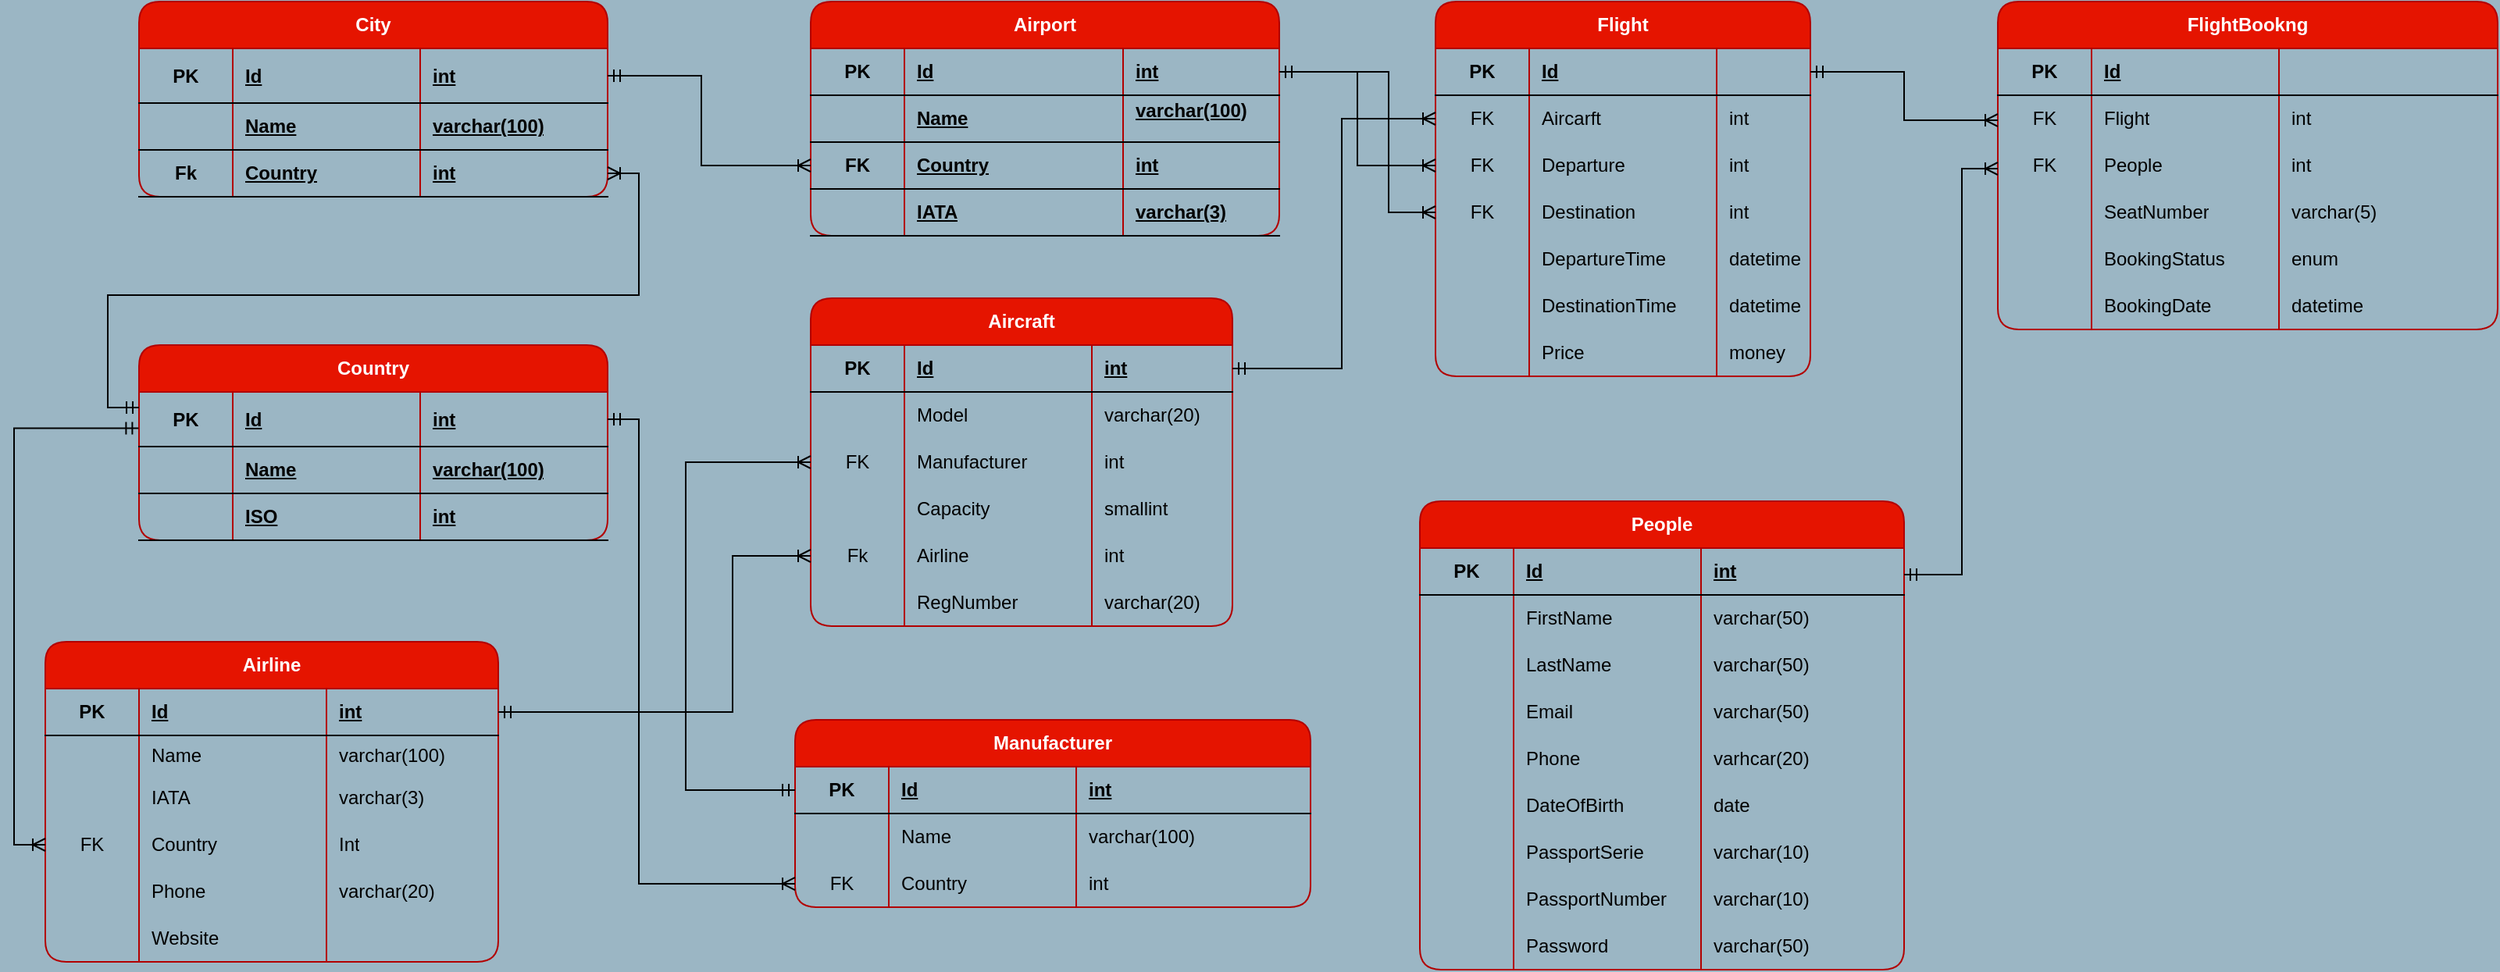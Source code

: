 <mxfile version="24.7.12">
  <diagram name="Page-1" id="b520641d-4fe3-3701-9064-5fc419738815">
    <mxGraphModel dx="2520" dy="756" grid="0" gridSize="10" guides="0" tooltips="1" connect="1" arrows="1" fold="1" page="0" pageScale="1" pageWidth="1100" pageHeight="850" background="#9BB6C4" math="0" shadow="0">
      <root>
        <mxCell id="0" />
        <mxCell id="1" parent="0" />
        <mxCell id="Fx2DSC4semNRWCq3Wv_A-11" value="City" style="shape=table;startSize=30;container=1;collapsible=1;childLayout=tableLayout;fixedRows=1;rowLines=0;fontStyle=1;align=center;resizeLast=1;html=1;whiteSpace=wrap;fillColor=#e51400;strokeColor=#B20000;rounded=1;shadow=0;columnLines=1;fontColor=#ffffff;" parent="1" vertex="1">
          <mxGeometry x="-140" y="560" width="300" height="125" as="geometry" />
        </mxCell>
        <mxCell id="Fx2DSC4semNRWCq3Wv_A-12" value="" style="shape=tableRow;horizontal=0;startSize=0;swimlaneHead=0;swimlaneBody=0;fillColor=none;collapsible=0;dropTarget=0;points=[[0,0.5],[1,0.5]];portConstraint=eastwest;top=0;left=0;right=0;bottom=0;html=1;" parent="Fx2DSC4semNRWCq3Wv_A-11" vertex="1">
          <mxGeometry y="30" width="300" height="35" as="geometry" />
        </mxCell>
        <mxCell id="Fx2DSC4semNRWCq3Wv_A-13" value="PK" style="shape=partialRectangle;connectable=0;fillColor=none;top=0;left=0;bottom=1;right=0;fontStyle=1;overflow=hidden;html=1;whiteSpace=wrap;" parent="Fx2DSC4semNRWCq3Wv_A-12" vertex="1">
          <mxGeometry width="60" height="35" as="geometry">
            <mxRectangle width="60" height="35" as="alternateBounds" />
          </mxGeometry>
        </mxCell>
        <mxCell id="Fx2DSC4semNRWCq3Wv_A-14" value="Id" style="shape=partialRectangle;connectable=0;fillColor=none;top=0;left=0;bottom=1;right=0;align=left;spacingLeft=6;fontStyle=5;overflow=hidden;html=1;whiteSpace=wrap;" parent="Fx2DSC4semNRWCq3Wv_A-12" vertex="1">
          <mxGeometry x="60" width="120" height="35" as="geometry">
            <mxRectangle width="120" height="35" as="alternateBounds" />
          </mxGeometry>
        </mxCell>
        <mxCell id="Fx2DSC4semNRWCq3Wv_A-24" value="int" style="shape=partialRectangle;connectable=0;fillColor=none;top=0;left=0;bottom=1;right=0;align=left;spacingLeft=6;fontStyle=5;overflow=hidden;html=1;whiteSpace=wrap;" parent="Fx2DSC4semNRWCq3Wv_A-12" vertex="1">
          <mxGeometry x="180" width="120" height="35" as="geometry">
            <mxRectangle width="120" height="35" as="alternateBounds" />
          </mxGeometry>
        </mxCell>
        <mxCell id="w0fOcHr9kckouS22oA52-101" style="shape=tableRow;horizontal=0;startSize=0;swimlaneHead=0;swimlaneBody=0;fillColor=none;collapsible=0;dropTarget=0;points=[[0,0.5],[1,0.5]];portConstraint=eastwest;top=0;left=0;right=0;bottom=0;html=1;" parent="Fx2DSC4semNRWCq3Wv_A-11" vertex="1">
          <mxGeometry y="65" width="300" height="30" as="geometry" />
        </mxCell>
        <mxCell id="w0fOcHr9kckouS22oA52-102" style="shape=partialRectangle;connectable=0;fillColor=none;top=0;left=0;bottom=1;right=0;fontStyle=1;overflow=hidden;html=1;whiteSpace=wrap;" parent="w0fOcHr9kckouS22oA52-101" vertex="1">
          <mxGeometry width="60" height="30" as="geometry">
            <mxRectangle width="60" height="30" as="alternateBounds" />
          </mxGeometry>
        </mxCell>
        <mxCell id="w0fOcHr9kckouS22oA52-103" value="Name" style="shape=partialRectangle;connectable=0;fillColor=none;top=0;left=0;bottom=1;right=0;align=left;spacingLeft=6;fontStyle=5;overflow=hidden;html=1;whiteSpace=wrap;" parent="w0fOcHr9kckouS22oA52-101" vertex="1">
          <mxGeometry x="60" width="120" height="30" as="geometry">
            <mxRectangle width="120" height="30" as="alternateBounds" />
          </mxGeometry>
        </mxCell>
        <mxCell id="w0fOcHr9kckouS22oA52-104" value="varchar(100)" style="shape=partialRectangle;connectable=0;fillColor=none;top=0;left=0;bottom=1;right=0;align=left;spacingLeft=6;fontStyle=5;overflow=hidden;html=1;whiteSpace=wrap;" parent="w0fOcHr9kckouS22oA52-101" vertex="1">
          <mxGeometry x="180" width="120" height="30" as="geometry">
            <mxRectangle width="120" height="30" as="alternateBounds" />
          </mxGeometry>
        </mxCell>
        <mxCell id="w0fOcHr9kckouS22oA52-105" style="shape=tableRow;horizontal=0;startSize=0;swimlaneHead=0;swimlaneBody=0;fillColor=none;collapsible=0;dropTarget=0;points=[[0,0.5],[1,0.5]];portConstraint=eastwest;top=0;left=0;right=0;bottom=0;html=1;" parent="Fx2DSC4semNRWCq3Wv_A-11" vertex="1">
          <mxGeometry y="95" width="300" height="30" as="geometry" />
        </mxCell>
        <mxCell id="w0fOcHr9kckouS22oA52-106" value="Fk" style="shape=partialRectangle;connectable=0;fillColor=none;top=0;left=0;bottom=1;right=0;fontStyle=1;overflow=hidden;html=1;whiteSpace=wrap;" parent="w0fOcHr9kckouS22oA52-105" vertex="1">
          <mxGeometry width="60" height="30" as="geometry">
            <mxRectangle width="60" height="30" as="alternateBounds" />
          </mxGeometry>
        </mxCell>
        <mxCell id="w0fOcHr9kckouS22oA52-107" value="Country" style="shape=partialRectangle;connectable=0;fillColor=none;top=0;left=0;bottom=1;right=0;align=left;spacingLeft=6;fontStyle=5;overflow=hidden;html=1;whiteSpace=wrap;" parent="w0fOcHr9kckouS22oA52-105" vertex="1">
          <mxGeometry x="60" width="120" height="30" as="geometry">
            <mxRectangle width="120" height="30" as="alternateBounds" />
          </mxGeometry>
        </mxCell>
        <mxCell id="w0fOcHr9kckouS22oA52-108" value="int" style="shape=partialRectangle;connectable=0;fillColor=none;top=0;left=0;bottom=1;right=0;align=left;spacingLeft=6;fontStyle=5;overflow=hidden;html=1;whiteSpace=wrap;" parent="w0fOcHr9kckouS22oA52-105" vertex="1">
          <mxGeometry x="180" width="120" height="30" as="geometry">
            <mxRectangle width="120" height="30" as="alternateBounds" />
          </mxGeometry>
        </mxCell>
        <mxCell id="Fx2DSC4semNRWCq3Wv_A-44" value="Airport" style="shape=table;startSize=30;container=1;collapsible=1;childLayout=tableLayout;fixedRows=1;rowLines=0;fontStyle=1;align=center;resizeLast=1;html=1;whiteSpace=wrap;fillColor=#e51400;strokeColor=#B20000;rounded=1;shadow=0;columnLines=1;fontColor=#ffffff;" parent="1" vertex="1">
          <mxGeometry x="290" y="560" width="300" height="150" as="geometry" />
        </mxCell>
        <mxCell id="Fx2DSC4semNRWCq3Wv_A-45" value="" style="shape=tableRow;horizontal=0;startSize=0;swimlaneHead=0;swimlaneBody=0;fillColor=none;collapsible=0;dropTarget=0;points=[[0,0.5],[1,0.5]];portConstraint=eastwest;top=0;left=0;right=0;bottom=0;html=1;" parent="Fx2DSC4semNRWCq3Wv_A-44" vertex="1">
          <mxGeometry y="30" width="300" height="30" as="geometry" />
        </mxCell>
        <mxCell id="Fx2DSC4semNRWCq3Wv_A-46" value="PK" style="shape=partialRectangle;connectable=0;fillColor=none;top=0;left=0;bottom=1;right=0;fontStyle=1;overflow=hidden;html=1;whiteSpace=wrap;" parent="Fx2DSC4semNRWCq3Wv_A-45" vertex="1">
          <mxGeometry width="60" height="30" as="geometry">
            <mxRectangle width="60" height="30" as="alternateBounds" />
          </mxGeometry>
        </mxCell>
        <mxCell id="Fx2DSC4semNRWCq3Wv_A-47" value="Id" style="shape=partialRectangle;connectable=0;fillColor=none;top=0;left=0;bottom=1;right=0;align=left;spacingLeft=6;fontStyle=5;overflow=hidden;html=1;whiteSpace=wrap;" parent="Fx2DSC4semNRWCq3Wv_A-45" vertex="1">
          <mxGeometry x="60" width="140" height="30" as="geometry">
            <mxRectangle width="140" height="30" as="alternateBounds" />
          </mxGeometry>
        </mxCell>
        <mxCell id="Fx2DSC4semNRWCq3Wv_A-48" value="int" style="shape=partialRectangle;connectable=0;fillColor=none;top=0;left=0;bottom=1;right=0;align=left;spacingLeft=6;fontStyle=5;overflow=hidden;html=1;whiteSpace=wrap;" parent="Fx2DSC4semNRWCq3Wv_A-45" vertex="1">
          <mxGeometry x="200" width="100" height="30" as="geometry">
            <mxRectangle width="100" height="30" as="alternateBounds" />
          </mxGeometry>
        </mxCell>
        <mxCell id="w0fOcHr9kckouS22oA52-151" style="shape=tableRow;horizontal=0;startSize=0;swimlaneHead=0;swimlaneBody=0;fillColor=none;collapsible=0;dropTarget=0;points=[[0,0.5],[1,0.5]];portConstraint=eastwest;top=0;left=0;right=0;bottom=0;html=1;" parent="Fx2DSC4semNRWCq3Wv_A-44" vertex="1">
          <mxGeometry y="60" width="300" height="30" as="geometry" />
        </mxCell>
        <mxCell id="w0fOcHr9kckouS22oA52-152" style="shape=partialRectangle;connectable=0;fillColor=none;top=0;left=0;bottom=1;right=0;fontStyle=1;overflow=hidden;html=1;whiteSpace=wrap;" parent="w0fOcHr9kckouS22oA52-151" vertex="1">
          <mxGeometry width="60" height="30" as="geometry">
            <mxRectangle width="60" height="30" as="alternateBounds" />
          </mxGeometry>
        </mxCell>
        <mxCell id="w0fOcHr9kckouS22oA52-153" value="Name" style="shape=partialRectangle;connectable=0;fillColor=none;top=0;left=0;bottom=1;right=0;align=left;spacingLeft=6;fontStyle=5;overflow=hidden;html=1;whiteSpace=wrap;" parent="w0fOcHr9kckouS22oA52-151" vertex="1">
          <mxGeometry x="60" width="140" height="30" as="geometry">
            <mxRectangle width="140" height="30" as="alternateBounds" />
          </mxGeometry>
        </mxCell>
        <mxCell id="w0fOcHr9kckouS22oA52-154" value="varchar(100)&lt;div&gt;&lt;br&gt;&lt;/div&gt;" style="shape=partialRectangle;connectable=0;fillColor=none;top=0;left=0;bottom=1;right=0;align=left;spacingLeft=6;fontStyle=5;overflow=hidden;html=1;whiteSpace=wrap;" parent="w0fOcHr9kckouS22oA52-151" vertex="1">
          <mxGeometry x="200" width="100" height="30" as="geometry">
            <mxRectangle width="100" height="30" as="alternateBounds" />
          </mxGeometry>
        </mxCell>
        <mxCell id="w0fOcHr9kckouS22oA52-155" style="shape=tableRow;horizontal=0;startSize=0;swimlaneHead=0;swimlaneBody=0;fillColor=none;collapsible=0;dropTarget=0;points=[[0,0.5],[1,0.5]];portConstraint=eastwest;top=0;left=0;right=0;bottom=0;html=1;" parent="Fx2DSC4semNRWCq3Wv_A-44" vertex="1">
          <mxGeometry y="90" width="300" height="30" as="geometry" />
        </mxCell>
        <mxCell id="w0fOcHr9kckouS22oA52-156" value="FK" style="shape=partialRectangle;connectable=0;fillColor=none;top=0;left=0;bottom=1;right=0;fontStyle=1;overflow=hidden;html=1;whiteSpace=wrap;" parent="w0fOcHr9kckouS22oA52-155" vertex="1">
          <mxGeometry width="60" height="30" as="geometry">
            <mxRectangle width="60" height="30" as="alternateBounds" />
          </mxGeometry>
        </mxCell>
        <mxCell id="w0fOcHr9kckouS22oA52-157" value="Country" style="shape=partialRectangle;connectable=0;fillColor=none;top=0;left=0;bottom=1;right=0;align=left;spacingLeft=6;fontStyle=5;overflow=hidden;html=1;whiteSpace=wrap;" parent="w0fOcHr9kckouS22oA52-155" vertex="1">
          <mxGeometry x="60" width="140" height="30" as="geometry">
            <mxRectangle width="140" height="30" as="alternateBounds" />
          </mxGeometry>
        </mxCell>
        <mxCell id="w0fOcHr9kckouS22oA52-158" value="int" style="shape=partialRectangle;connectable=0;fillColor=none;top=0;left=0;bottom=1;right=0;align=left;spacingLeft=6;fontStyle=5;overflow=hidden;html=1;whiteSpace=wrap;" parent="w0fOcHr9kckouS22oA52-155" vertex="1">
          <mxGeometry x="200" width="100" height="30" as="geometry">
            <mxRectangle width="100" height="30" as="alternateBounds" />
          </mxGeometry>
        </mxCell>
        <mxCell id="w0fOcHr9kckouS22oA52-159" style="shape=tableRow;horizontal=0;startSize=0;swimlaneHead=0;swimlaneBody=0;fillColor=none;collapsible=0;dropTarget=0;points=[[0,0.5],[1,0.5]];portConstraint=eastwest;top=0;left=0;right=0;bottom=0;html=1;" parent="Fx2DSC4semNRWCq3Wv_A-44" vertex="1">
          <mxGeometry y="120" width="300" height="30" as="geometry" />
        </mxCell>
        <mxCell id="w0fOcHr9kckouS22oA52-160" style="shape=partialRectangle;connectable=0;fillColor=none;top=0;left=0;bottom=1;right=0;fontStyle=1;overflow=hidden;html=1;whiteSpace=wrap;" parent="w0fOcHr9kckouS22oA52-159" vertex="1">
          <mxGeometry width="60" height="30" as="geometry">
            <mxRectangle width="60" height="30" as="alternateBounds" />
          </mxGeometry>
        </mxCell>
        <mxCell id="w0fOcHr9kckouS22oA52-161" value="IATA" style="shape=partialRectangle;connectable=0;fillColor=none;top=0;left=0;bottom=1;right=0;align=left;spacingLeft=6;fontStyle=5;overflow=hidden;html=1;whiteSpace=wrap;" parent="w0fOcHr9kckouS22oA52-159" vertex="1">
          <mxGeometry x="60" width="140" height="30" as="geometry">
            <mxRectangle width="140" height="30" as="alternateBounds" />
          </mxGeometry>
        </mxCell>
        <mxCell id="w0fOcHr9kckouS22oA52-162" value="varchar(3)" style="shape=partialRectangle;connectable=0;fillColor=none;top=0;left=0;bottom=1;right=0;align=left;spacingLeft=6;fontStyle=5;overflow=hidden;html=1;whiteSpace=wrap;" parent="w0fOcHr9kckouS22oA52-159" vertex="1">
          <mxGeometry x="200" width="100" height="30" as="geometry">
            <mxRectangle width="100" height="30" as="alternateBounds" />
          </mxGeometry>
        </mxCell>
        <mxCell id="Fx2DSC4semNRWCq3Wv_A-69" value="Airline" style="shape=table;startSize=30;container=1;collapsible=1;childLayout=tableLayout;fixedRows=1;rowLines=0;fontStyle=1;align=center;resizeLast=1;html=1;whiteSpace=wrap;fillColor=#e51400;strokeColor=#B20000;rounded=1;shadow=0;columnLines=1;fontColor=#ffffff;" parent="1" vertex="1">
          <mxGeometry x="-200" y="970" width="290" height="205" as="geometry" />
        </mxCell>
        <mxCell id="Fx2DSC4semNRWCq3Wv_A-70" value="" style="shape=tableRow;horizontal=0;startSize=0;swimlaneHead=0;swimlaneBody=0;fillColor=none;collapsible=0;dropTarget=0;points=[[0,0.5],[1,0.5]];portConstraint=eastwest;top=0;left=0;right=0;bottom=0;html=1;" parent="Fx2DSC4semNRWCq3Wv_A-69" vertex="1">
          <mxGeometry y="30" width="290" height="30" as="geometry" />
        </mxCell>
        <mxCell id="Fx2DSC4semNRWCq3Wv_A-71" value="PK" style="shape=partialRectangle;connectable=0;fillColor=none;top=0;left=0;bottom=1;right=0;fontStyle=1;overflow=hidden;html=1;whiteSpace=wrap;" parent="Fx2DSC4semNRWCq3Wv_A-70" vertex="1">
          <mxGeometry width="60" height="30" as="geometry">
            <mxRectangle width="60" height="30" as="alternateBounds" />
          </mxGeometry>
        </mxCell>
        <mxCell id="Fx2DSC4semNRWCq3Wv_A-72" value="Id" style="shape=partialRectangle;connectable=0;fillColor=none;top=0;left=0;bottom=1;right=0;align=left;spacingLeft=6;fontStyle=5;overflow=hidden;html=1;whiteSpace=wrap;" parent="Fx2DSC4semNRWCq3Wv_A-70" vertex="1">
          <mxGeometry x="60" width="120" height="30" as="geometry">
            <mxRectangle width="120" height="30" as="alternateBounds" />
          </mxGeometry>
        </mxCell>
        <mxCell id="Fx2DSC4semNRWCq3Wv_A-73" value="int" style="shape=partialRectangle;connectable=0;fillColor=none;top=0;left=0;bottom=1;right=0;align=left;spacingLeft=6;fontStyle=5;overflow=hidden;html=1;whiteSpace=wrap;" parent="Fx2DSC4semNRWCq3Wv_A-70" vertex="1">
          <mxGeometry x="180" width="110" height="30" as="geometry">
            <mxRectangle width="110" height="30" as="alternateBounds" />
          </mxGeometry>
        </mxCell>
        <mxCell id="Fx2DSC4semNRWCq3Wv_A-74" value="" style="shape=tableRow;horizontal=0;startSize=0;swimlaneHead=0;swimlaneBody=0;fillColor=none;collapsible=0;dropTarget=0;points=[[0,0.5],[1,0.5]];portConstraint=eastwest;top=0;left=0;right=0;bottom=0;html=1;" parent="Fx2DSC4semNRWCq3Wv_A-69" vertex="1">
          <mxGeometry y="60" width="290" height="25" as="geometry" />
        </mxCell>
        <mxCell id="Fx2DSC4semNRWCq3Wv_A-75" value="" style="shape=partialRectangle;connectable=0;fillColor=none;top=0;left=0;bottom=0;right=0;editable=1;overflow=hidden;html=1;whiteSpace=wrap;" parent="Fx2DSC4semNRWCq3Wv_A-74" vertex="1">
          <mxGeometry width="60" height="25" as="geometry">
            <mxRectangle width="60" height="25" as="alternateBounds" />
          </mxGeometry>
        </mxCell>
        <mxCell id="Fx2DSC4semNRWCq3Wv_A-76" value="Name" style="shape=partialRectangle;connectable=0;fillColor=none;top=0;left=0;bottom=0;right=0;align=left;spacingLeft=6;overflow=hidden;html=1;whiteSpace=wrap;" parent="Fx2DSC4semNRWCq3Wv_A-74" vertex="1">
          <mxGeometry x="60" width="120" height="25" as="geometry">
            <mxRectangle width="120" height="25" as="alternateBounds" />
          </mxGeometry>
        </mxCell>
        <mxCell id="Fx2DSC4semNRWCq3Wv_A-77" value="varchar(100)" style="shape=partialRectangle;connectable=0;fillColor=none;top=0;left=0;bottom=0;right=0;align=left;spacingLeft=6;overflow=hidden;html=1;whiteSpace=wrap;" parent="Fx2DSC4semNRWCq3Wv_A-74" vertex="1">
          <mxGeometry x="180" width="110" height="25" as="geometry">
            <mxRectangle width="110" height="25" as="alternateBounds" />
          </mxGeometry>
        </mxCell>
        <mxCell id="Fx2DSC4semNRWCq3Wv_A-78" style="shape=tableRow;horizontal=0;startSize=0;swimlaneHead=0;swimlaneBody=0;fillColor=none;collapsible=0;dropTarget=0;points=[[0,0.5],[1,0.5]];portConstraint=eastwest;top=0;left=0;right=0;bottom=0;html=1;" parent="Fx2DSC4semNRWCq3Wv_A-69" vertex="1">
          <mxGeometry y="85" width="290" height="30" as="geometry" />
        </mxCell>
        <mxCell id="Fx2DSC4semNRWCq3Wv_A-79" value="" style="shape=partialRectangle;connectable=0;fillColor=none;top=0;left=0;bottom=0;right=0;editable=1;overflow=hidden;html=1;whiteSpace=wrap;" parent="Fx2DSC4semNRWCq3Wv_A-78" vertex="1">
          <mxGeometry width="60" height="30" as="geometry">
            <mxRectangle width="60" height="30" as="alternateBounds" />
          </mxGeometry>
        </mxCell>
        <mxCell id="Fx2DSC4semNRWCq3Wv_A-80" value="IATA" style="shape=partialRectangle;connectable=0;fillColor=none;top=0;left=0;bottom=0;right=0;align=left;spacingLeft=6;overflow=hidden;html=1;whiteSpace=wrap;" parent="Fx2DSC4semNRWCq3Wv_A-78" vertex="1">
          <mxGeometry x="60" width="120" height="30" as="geometry">
            <mxRectangle width="120" height="30" as="alternateBounds" />
          </mxGeometry>
        </mxCell>
        <mxCell id="Fx2DSC4semNRWCq3Wv_A-81" value="varchar(3)" style="shape=partialRectangle;connectable=0;fillColor=none;top=0;left=0;bottom=0;right=0;align=left;spacingLeft=6;overflow=hidden;html=1;whiteSpace=wrap;" parent="Fx2DSC4semNRWCq3Wv_A-78" vertex="1">
          <mxGeometry x="180" width="110" height="30" as="geometry">
            <mxRectangle width="110" height="30" as="alternateBounds" />
          </mxGeometry>
        </mxCell>
        <mxCell id="Fx2DSC4semNRWCq3Wv_A-82" style="shape=tableRow;horizontal=0;startSize=0;swimlaneHead=0;swimlaneBody=0;fillColor=none;collapsible=0;dropTarget=0;points=[[0,0.5],[1,0.5]];portConstraint=eastwest;top=0;left=0;right=0;bottom=0;html=1;" parent="Fx2DSC4semNRWCq3Wv_A-69" vertex="1">
          <mxGeometry y="115" width="290" height="30" as="geometry" />
        </mxCell>
        <mxCell id="Fx2DSC4semNRWCq3Wv_A-83" value="FK" style="shape=partialRectangle;connectable=0;fillColor=none;top=0;left=0;bottom=0;right=0;editable=1;overflow=hidden;html=1;whiteSpace=wrap;" parent="Fx2DSC4semNRWCq3Wv_A-82" vertex="1">
          <mxGeometry width="60" height="30" as="geometry">
            <mxRectangle width="60" height="30" as="alternateBounds" />
          </mxGeometry>
        </mxCell>
        <mxCell id="Fx2DSC4semNRWCq3Wv_A-84" value="Country" style="shape=partialRectangle;connectable=0;fillColor=none;top=0;left=0;bottom=0;right=0;align=left;spacingLeft=6;overflow=hidden;html=1;whiteSpace=wrap;" parent="Fx2DSC4semNRWCq3Wv_A-82" vertex="1">
          <mxGeometry x="60" width="120" height="30" as="geometry">
            <mxRectangle width="120" height="30" as="alternateBounds" />
          </mxGeometry>
        </mxCell>
        <mxCell id="Fx2DSC4semNRWCq3Wv_A-85" value="Int" style="shape=partialRectangle;connectable=0;fillColor=none;top=0;left=0;bottom=0;right=0;align=left;spacingLeft=6;overflow=hidden;html=1;whiteSpace=wrap;" parent="Fx2DSC4semNRWCq3Wv_A-82" vertex="1">
          <mxGeometry x="180" width="110" height="30" as="geometry">
            <mxRectangle width="110" height="30" as="alternateBounds" />
          </mxGeometry>
        </mxCell>
        <mxCell id="Fx2DSC4semNRWCq3Wv_A-86" style="shape=tableRow;horizontal=0;startSize=0;swimlaneHead=0;swimlaneBody=0;fillColor=none;collapsible=0;dropTarget=0;points=[[0,0.5],[1,0.5]];portConstraint=eastwest;top=0;left=0;right=0;bottom=0;html=1;" parent="Fx2DSC4semNRWCq3Wv_A-69" vertex="1">
          <mxGeometry y="145" width="290" height="30" as="geometry" />
        </mxCell>
        <mxCell id="Fx2DSC4semNRWCq3Wv_A-87" style="shape=partialRectangle;connectable=0;fillColor=none;top=0;left=0;bottom=0;right=0;editable=1;overflow=hidden;html=1;whiteSpace=wrap;" parent="Fx2DSC4semNRWCq3Wv_A-86" vertex="1">
          <mxGeometry width="60" height="30" as="geometry">
            <mxRectangle width="60" height="30" as="alternateBounds" />
          </mxGeometry>
        </mxCell>
        <mxCell id="Fx2DSC4semNRWCq3Wv_A-88" value="Phone" style="shape=partialRectangle;connectable=0;fillColor=none;top=0;left=0;bottom=0;right=0;align=left;spacingLeft=6;overflow=hidden;html=1;whiteSpace=wrap;" parent="Fx2DSC4semNRWCq3Wv_A-86" vertex="1">
          <mxGeometry x="60" width="120" height="30" as="geometry">
            <mxRectangle width="120" height="30" as="alternateBounds" />
          </mxGeometry>
        </mxCell>
        <mxCell id="Fx2DSC4semNRWCq3Wv_A-89" value="varchar(20)" style="shape=partialRectangle;connectable=0;fillColor=none;top=0;left=0;bottom=0;right=0;align=left;spacingLeft=6;overflow=hidden;html=1;whiteSpace=wrap;" parent="Fx2DSC4semNRWCq3Wv_A-86" vertex="1">
          <mxGeometry x="180" width="110" height="30" as="geometry">
            <mxRectangle width="110" height="30" as="alternateBounds" />
          </mxGeometry>
        </mxCell>
        <mxCell id="Fx2DSC4semNRWCq3Wv_A-90" style="shape=tableRow;horizontal=0;startSize=0;swimlaneHead=0;swimlaneBody=0;fillColor=none;collapsible=0;dropTarget=0;points=[[0,0.5],[1,0.5]];portConstraint=eastwest;top=0;left=0;right=0;bottom=0;html=1;" parent="Fx2DSC4semNRWCq3Wv_A-69" vertex="1">
          <mxGeometry y="175" width="290" height="30" as="geometry" />
        </mxCell>
        <mxCell id="Fx2DSC4semNRWCq3Wv_A-91" style="shape=partialRectangle;connectable=0;fillColor=none;top=0;left=0;bottom=0;right=0;editable=1;overflow=hidden;html=1;whiteSpace=wrap;" parent="Fx2DSC4semNRWCq3Wv_A-90" vertex="1">
          <mxGeometry width="60" height="30" as="geometry">
            <mxRectangle width="60" height="30" as="alternateBounds" />
          </mxGeometry>
        </mxCell>
        <mxCell id="Fx2DSC4semNRWCq3Wv_A-92" value="Website" style="shape=partialRectangle;connectable=0;fillColor=none;top=0;left=0;bottom=0;right=0;align=left;spacingLeft=6;overflow=hidden;html=1;whiteSpace=wrap;" parent="Fx2DSC4semNRWCq3Wv_A-90" vertex="1">
          <mxGeometry x="60" width="120" height="30" as="geometry">
            <mxRectangle width="120" height="30" as="alternateBounds" />
          </mxGeometry>
        </mxCell>
        <mxCell id="Fx2DSC4semNRWCq3Wv_A-93" style="shape=partialRectangle;connectable=0;fillColor=none;top=0;left=0;bottom=0;right=0;align=left;spacingLeft=6;overflow=hidden;html=1;whiteSpace=wrap;" parent="Fx2DSC4semNRWCq3Wv_A-90" vertex="1">
          <mxGeometry x="180" width="110" height="30" as="geometry">
            <mxRectangle width="110" height="30" as="alternateBounds" />
          </mxGeometry>
        </mxCell>
        <mxCell id="w0fOcHr9kckouS22oA52-1" value="Flight" style="shape=table;startSize=30;container=1;collapsible=1;childLayout=tableLayout;fixedRows=1;rowLines=0;fontStyle=1;align=center;resizeLast=1;html=1;whiteSpace=wrap;fillColor=#e51400;strokeColor=#B20000;rounded=1;shadow=0;columnLines=1;fontColor=#ffffff;" parent="1" vertex="1">
          <mxGeometry x="690" y="560" width="240" height="240" as="geometry" />
        </mxCell>
        <mxCell id="w0fOcHr9kckouS22oA52-2" value="" style="shape=tableRow;horizontal=0;startSize=0;swimlaneHead=0;swimlaneBody=0;fillColor=none;collapsible=0;dropTarget=0;points=[[0,0.5],[1,0.5]];portConstraint=eastwest;top=0;left=0;right=0;bottom=0;html=1;" parent="w0fOcHr9kckouS22oA52-1" vertex="1">
          <mxGeometry y="30" width="240" height="30" as="geometry" />
        </mxCell>
        <mxCell id="w0fOcHr9kckouS22oA52-3" value="PK" style="shape=partialRectangle;connectable=0;fillColor=none;top=0;left=0;bottom=1;right=0;fontStyle=1;overflow=hidden;html=1;whiteSpace=wrap;" parent="w0fOcHr9kckouS22oA52-2" vertex="1">
          <mxGeometry width="60" height="30" as="geometry">
            <mxRectangle width="60" height="30" as="alternateBounds" />
          </mxGeometry>
        </mxCell>
        <mxCell id="w0fOcHr9kckouS22oA52-4" value="Id" style="shape=partialRectangle;connectable=0;fillColor=none;top=0;left=0;bottom=1;right=0;align=left;spacingLeft=6;fontStyle=5;overflow=hidden;html=1;whiteSpace=wrap;" parent="w0fOcHr9kckouS22oA52-2" vertex="1">
          <mxGeometry x="60" width="120" height="30" as="geometry">
            <mxRectangle width="120" height="30" as="alternateBounds" />
          </mxGeometry>
        </mxCell>
        <mxCell id="w0fOcHr9kckouS22oA52-5" style="shape=partialRectangle;connectable=0;fillColor=none;top=0;left=0;bottom=1;right=0;align=left;spacingLeft=6;fontStyle=5;overflow=hidden;html=1;whiteSpace=wrap;" parent="w0fOcHr9kckouS22oA52-2" vertex="1">
          <mxGeometry x="180" width="60" height="30" as="geometry">
            <mxRectangle width="60" height="30" as="alternateBounds" />
          </mxGeometry>
        </mxCell>
        <mxCell id="w0fOcHr9kckouS22oA52-6" value="" style="shape=tableRow;horizontal=0;startSize=0;swimlaneHead=0;swimlaneBody=0;fillColor=none;collapsible=0;dropTarget=0;points=[[0,0.5],[1,0.5]];portConstraint=eastwest;top=0;left=0;right=0;bottom=0;html=1;" parent="w0fOcHr9kckouS22oA52-1" vertex="1">
          <mxGeometry y="60" width="240" height="30" as="geometry" />
        </mxCell>
        <mxCell id="w0fOcHr9kckouS22oA52-7" value="FK" style="shape=partialRectangle;connectable=0;fillColor=none;top=0;left=0;bottom=0;right=0;editable=1;overflow=hidden;html=1;whiteSpace=wrap;" parent="w0fOcHr9kckouS22oA52-6" vertex="1">
          <mxGeometry width="60" height="30" as="geometry">
            <mxRectangle width="60" height="30" as="alternateBounds" />
          </mxGeometry>
        </mxCell>
        <mxCell id="w0fOcHr9kckouS22oA52-8" value="Aircarft" style="shape=partialRectangle;connectable=0;fillColor=none;top=0;left=0;bottom=0;right=0;align=left;spacingLeft=6;overflow=hidden;html=1;whiteSpace=wrap;" parent="w0fOcHr9kckouS22oA52-6" vertex="1">
          <mxGeometry x="60" width="120" height="30" as="geometry">
            <mxRectangle width="120" height="30" as="alternateBounds" />
          </mxGeometry>
        </mxCell>
        <mxCell id="w0fOcHr9kckouS22oA52-9" value="int" style="shape=partialRectangle;connectable=0;fillColor=none;top=0;left=0;bottom=0;right=0;align=left;spacingLeft=6;overflow=hidden;html=1;whiteSpace=wrap;" parent="w0fOcHr9kckouS22oA52-6" vertex="1">
          <mxGeometry x="180" width="60" height="30" as="geometry">
            <mxRectangle width="60" height="30" as="alternateBounds" />
          </mxGeometry>
        </mxCell>
        <mxCell id="w0fOcHr9kckouS22oA52-14" style="shape=tableRow;horizontal=0;startSize=0;swimlaneHead=0;swimlaneBody=0;fillColor=none;collapsible=0;dropTarget=0;points=[[0,0.5],[1,0.5]];portConstraint=eastwest;top=0;left=0;right=0;bottom=0;html=1;" parent="w0fOcHr9kckouS22oA52-1" vertex="1">
          <mxGeometry y="90" width="240" height="30" as="geometry" />
        </mxCell>
        <mxCell id="w0fOcHr9kckouS22oA52-15" value="FK" style="shape=partialRectangle;connectable=0;fillColor=none;top=0;left=0;bottom=0;right=0;editable=1;overflow=hidden;html=1;whiteSpace=wrap;" parent="w0fOcHr9kckouS22oA52-14" vertex="1">
          <mxGeometry width="60" height="30" as="geometry">
            <mxRectangle width="60" height="30" as="alternateBounds" />
          </mxGeometry>
        </mxCell>
        <mxCell id="w0fOcHr9kckouS22oA52-16" value="Departure" style="shape=partialRectangle;connectable=0;fillColor=none;top=0;left=0;bottom=0;right=0;align=left;spacingLeft=6;overflow=hidden;html=1;whiteSpace=wrap;" parent="w0fOcHr9kckouS22oA52-14" vertex="1">
          <mxGeometry x="60" width="120" height="30" as="geometry">
            <mxRectangle width="120" height="30" as="alternateBounds" />
          </mxGeometry>
        </mxCell>
        <mxCell id="w0fOcHr9kckouS22oA52-17" value="int" style="shape=partialRectangle;connectable=0;fillColor=none;top=0;left=0;bottom=0;right=0;align=left;spacingLeft=6;overflow=hidden;html=1;whiteSpace=wrap;" parent="w0fOcHr9kckouS22oA52-14" vertex="1">
          <mxGeometry x="180" width="60" height="30" as="geometry">
            <mxRectangle width="60" height="30" as="alternateBounds" />
          </mxGeometry>
        </mxCell>
        <mxCell id="w0fOcHr9kckouS22oA52-18" style="shape=tableRow;horizontal=0;startSize=0;swimlaneHead=0;swimlaneBody=0;fillColor=none;collapsible=0;dropTarget=0;points=[[0,0.5],[1,0.5]];portConstraint=eastwest;top=0;left=0;right=0;bottom=0;html=1;" parent="w0fOcHr9kckouS22oA52-1" vertex="1">
          <mxGeometry y="120" width="240" height="30" as="geometry" />
        </mxCell>
        <mxCell id="w0fOcHr9kckouS22oA52-19" value="FK" style="shape=partialRectangle;connectable=0;fillColor=none;top=0;left=0;bottom=0;right=0;editable=1;overflow=hidden;html=1;whiteSpace=wrap;" parent="w0fOcHr9kckouS22oA52-18" vertex="1">
          <mxGeometry width="60" height="30" as="geometry">
            <mxRectangle width="60" height="30" as="alternateBounds" />
          </mxGeometry>
        </mxCell>
        <mxCell id="w0fOcHr9kckouS22oA52-20" value="Destination" style="shape=partialRectangle;connectable=0;fillColor=none;top=0;left=0;bottom=0;right=0;align=left;spacingLeft=6;overflow=hidden;html=1;whiteSpace=wrap;" parent="w0fOcHr9kckouS22oA52-18" vertex="1">
          <mxGeometry x="60" width="120" height="30" as="geometry">
            <mxRectangle width="120" height="30" as="alternateBounds" />
          </mxGeometry>
        </mxCell>
        <mxCell id="w0fOcHr9kckouS22oA52-21" value="int" style="shape=partialRectangle;connectable=0;fillColor=none;top=0;left=0;bottom=0;right=0;align=left;spacingLeft=6;overflow=hidden;html=1;whiteSpace=wrap;" parent="w0fOcHr9kckouS22oA52-18" vertex="1">
          <mxGeometry x="180" width="60" height="30" as="geometry">
            <mxRectangle width="60" height="30" as="alternateBounds" />
          </mxGeometry>
        </mxCell>
        <mxCell id="w0fOcHr9kckouS22oA52-22" style="shape=tableRow;horizontal=0;startSize=0;swimlaneHead=0;swimlaneBody=0;fillColor=none;collapsible=0;dropTarget=0;points=[[0,0.5],[1,0.5]];portConstraint=eastwest;top=0;left=0;right=0;bottom=0;html=1;" parent="w0fOcHr9kckouS22oA52-1" vertex="1">
          <mxGeometry y="150" width="240" height="30" as="geometry" />
        </mxCell>
        <mxCell id="w0fOcHr9kckouS22oA52-23" style="shape=partialRectangle;connectable=0;fillColor=none;top=0;left=0;bottom=0;right=0;editable=1;overflow=hidden;html=1;whiteSpace=wrap;" parent="w0fOcHr9kckouS22oA52-22" vertex="1">
          <mxGeometry width="60" height="30" as="geometry">
            <mxRectangle width="60" height="30" as="alternateBounds" />
          </mxGeometry>
        </mxCell>
        <mxCell id="w0fOcHr9kckouS22oA52-24" value="DepartureTime" style="shape=partialRectangle;connectable=0;fillColor=none;top=0;left=0;bottom=0;right=0;align=left;spacingLeft=6;overflow=hidden;html=1;whiteSpace=wrap;" parent="w0fOcHr9kckouS22oA52-22" vertex="1">
          <mxGeometry x="60" width="120" height="30" as="geometry">
            <mxRectangle width="120" height="30" as="alternateBounds" />
          </mxGeometry>
        </mxCell>
        <mxCell id="w0fOcHr9kckouS22oA52-25" value="datetime" style="shape=partialRectangle;connectable=0;fillColor=none;top=0;left=0;bottom=0;right=0;align=left;spacingLeft=6;overflow=hidden;html=1;whiteSpace=wrap;" parent="w0fOcHr9kckouS22oA52-22" vertex="1">
          <mxGeometry x="180" width="60" height="30" as="geometry">
            <mxRectangle width="60" height="30" as="alternateBounds" />
          </mxGeometry>
        </mxCell>
        <mxCell id="w0fOcHr9kckouS22oA52-175" style="shape=tableRow;horizontal=0;startSize=0;swimlaneHead=0;swimlaneBody=0;fillColor=none;collapsible=0;dropTarget=0;points=[[0,0.5],[1,0.5]];portConstraint=eastwest;top=0;left=0;right=0;bottom=0;html=1;" parent="w0fOcHr9kckouS22oA52-1" vertex="1">
          <mxGeometry y="180" width="240" height="30" as="geometry" />
        </mxCell>
        <mxCell id="w0fOcHr9kckouS22oA52-176" style="shape=partialRectangle;connectable=0;fillColor=none;top=0;left=0;bottom=0;right=0;editable=1;overflow=hidden;html=1;whiteSpace=wrap;" parent="w0fOcHr9kckouS22oA52-175" vertex="1">
          <mxGeometry width="60" height="30" as="geometry">
            <mxRectangle width="60" height="30" as="alternateBounds" />
          </mxGeometry>
        </mxCell>
        <mxCell id="w0fOcHr9kckouS22oA52-177" value="DestinationTime" style="shape=partialRectangle;connectable=0;fillColor=none;top=0;left=0;bottom=0;right=0;align=left;spacingLeft=6;overflow=hidden;html=1;whiteSpace=wrap;" parent="w0fOcHr9kckouS22oA52-175" vertex="1">
          <mxGeometry x="60" width="120" height="30" as="geometry">
            <mxRectangle width="120" height="30" as="alternateBounds" />
          </mxGeometry>
        </mxCell>
        <mxCell id="w0fOcHr9kckouS22oA52-178" value="datetime" style="shape=partialRectangle;connectable=0;fillColor=none;top=0;left=0;bottom=0;right=0;align=left;spacingLeft=6;overflow=hidden;html=1;whiteSpace=wrap;" parent="w0fOcHr9kckouS22oA52-175" vertex="1">
          <mxGeometry x="180" width="60" height="30" as="geometry">
            <mxRectangle width="60" height="30" as="alternateBounds" />
          </mxGeometry>
        </mxCell>
        <mxCell id="w0fOcHr9kckouS22oA52-179" style="shape=tableRow;horizontal=0;startSize=0;swimlaneHead=0;swimlaneBody=0;fillColor=none;collapsible=0;dropTarget=0;points=[[0,0.5],[1,0.5]];portConstraint=eastwest;top=0;left=0;right=0;bottom=0;html=1;" parent="w0fOcHr9kckouS22oA52-1" vertex="1">
          <mxGeometry y="210" width="240" height="30" as="geometry" />
        </mxCell>
        <mxCell id="w0fOcHr9kckouS22oA52-180" style="shape=partialRectangle;connectable=0;fillColor=none;top=0;left=0;bottom=0;right=0;editable=1;overflow=hidden;html=1;whiteSpace=wrap;" parent="w0fOcHr9kckouS22oA52-179" vertex="1">
          <mxGeometry width="60" height="30" as="geometry">
            <mxRectangle width="60" height="30" as="alternateBounds" />
          </mxGeometry>
        </mxCell>
        <mxCell id="w0fOcHr9kckouS22oA52-181" value="Price" style="shape=partialRectangle;connectable=0;fillColor=none;top=0;left=0;bottom=0;right=0;align=left;spacingLeft=6;overflow=hidden;html=1;whiteSpace=wrap;" parent="w0fOcHr9kckouS22oA52-179" vertex="1">
          <mxGeometry x="60" width="120" height="30" as="geometry">
            <mxRectangle width="120" height="30" as="alternateBounds" />
          </mxGeometry>
        </mxCell>
        <mxCell id="w0fOcHr9kckouS22oA52-182" value="money" style="shape=partialRectangle;connectable=0;fillColor=none;top=0;left=0;bottom=0;right=0;align=left;spacingLeft=6;overflow=hidden;html=1;whiteSpace=wrap;" parent="w0fOcHr9kckouS22oA52-179" vertex="1">
          <mxGeometry x="180" width="60" height="30" as="geometry">
            <mxRectangle width="60" height="30" as="alternateBounds" />
          </mxGeometry>
        </mxCell>
        <mxCell id="w0fOcHr9kckouS22oA52-26" value="People" style="shape=table;startSize=30;container=1;collapsible=1;childLayout=tableLayout;fixedRows=1;rowLines=0;fontStyle=1;align=center;resizeLast=1;html=1;whiteSpace=wrap;fillColor=#e51400;strokeColor=#B20000;rounded=1;shadow=0;columnLines=1;fontColor=#ffffff;" parent="1" vertex="1">
          <mxGeometry x="680" y="880" width="310" height="300" as="geometry" />
        </mxCell>
        <mxCell id="w0fOcHr9kckouS22oA52-27" value="" style="shape=tableRow;horizontal=0;startSize=0;swimlaneHead=0;swimlaneBody=0;fillColor=none;collapsible=0;dropTarget=0;points=[[0,0.5],[1,0.5]];portConstraint=eastwest;top=0;left=0;right=0;bottom=0;html=1;" parent="w0fOcHr9kckouS22oA52-26" vertex="1">
          <mxGeometry y="30" width="310" height="30" as="geometry" />
        </mxCell>
        <mxCell id="w0fOcHr9kckouS22oA52-28" value="PK" style="shape=partialRectangle;connectable=0;fillColor=none;top=0;left=0;bottom=1;right=0;fontStyle=1;overflow=hidden;html=1;whiteSpace=wrap;" parent="w0fOcHr9kckouS22oA52-27" vertex="1">
          <mxGeometry width="60" height="30" as="geometry">
            <mxRectangle width="60" height="30" as="alternateBounds" />
          </mxGeometry>
        </mxCell>
        <mxCell id="w0fOcHr9kckouS22oA52-29" value="Id" style="shape=partialRectangle;connectable=0;fillColor=none;top=0;left=0;bottom=1;right=0;align=left;spacingLeft=6;fontStyle=5;overflow=hidden;html=1;whiteSpace=wrap;" parent="w0fOcHr9kckouS22oA52-27" vertex="1">
          <mxGeometry x="60" width="120" height="30" as="geometry">
            <mxRectangle width="120" height="30" as="alternateBounds" />
          </mxGeometry>
        </mxCell>
        <mxCell id="w0fOcHr9kckouS22oA52-30" value="int" style="shape=partialRectangle;connectable=0;fillColor=none;top=0;left=0;bottom=1;right=0;align=left;spacingLeft=6;fontStyle=5;overflow=hidden;html=1;whiteSpace=wrap;" parent="w0fOcHr9kckouS22oA52-27" vertex="1">
          <mxGeometry x="180" width="130" height="30" as="geometry">
            <mxRectangle width="130" height="30" as="alternateBounds" />
          </mxGeometry>
        </mxCell>
        <mxCell id="w0fOcHr9kckouS22oA52-31" value="" style="shape=tableRow;horizontal=0;startSize=0;swimlaneHead=0;swimlaneBody=0;fillColor=none;collapsible=0;dropTarget=0;points=[[0,0.5],[1,0.5]];portConstraint=eastwest;top=0;left=0;right=0;bottom=0;html=1;" parent="w0fOcHr9kckouS22oA52-26" vertex="1">
          <mxGeometry y="60" width="310" height="30" as="geometry" />
        </mxCell>
        <mxCell id="w0fOcHr9kckouS22oA52-32" value="" style="shape=partialRectangle;connectable=0;fillColor=none;top=0;left=0;bottom=0;right=0;editable=1;overflow=hidden;html=1;whiteSpace=wrap;" parent="w0fOcHr9kckouS22oA52-31" vertex="1">
          <mxGeometry width="60" height="30" as="geometry">
            <mxRectangle width="60" height="30" as="alternateBounds" />
          </mxGeometry>
        </mxCell>
        <mxCell id="w0fOcHr9kckouS22oA52-33" value="FirstName" style="shape=partialRectangle;connectable=0;fillColor=none;top=0;left=0;bottom=0;right=0;align=left;spacingLeft=6;overflow=hidden;html=1;whiteSpace=wrap;" parent="w0fOcHr9kckouS22oA52-31" vertex="1">
          <mxGeometry x="60" width="120" height="30" as="geometry">
            <mxRectangle width="120" height="30" as="alternateBounds" />
          </mxGeometry>
        </mxCell>
        <mxCell id="w0fOcHr9kckouS22oA52-34" value="varchar(50)" style="shape=partialRectangle;connectable=0;fillColor=none;top=0;left=0;bottom=0;right=0;align=left;spacingLeft=6;overflow=hidden;html=1;whiteSpace=wrap;" parent="w0fOcHr9kckouS22oA52-31" vertex="1">
          <mxGeometry x="180" width="130" height="30" as="geometry">
            <mxRectangle width="130" height="30" as="alternateBounds" />
          </mxGeometry>
        </mxCell>
        <mxCell id="w0fOcHr9kckouS22oA52-35" style="shape=tableRow;horizontal=0;startSize=0;swimlaneHead=0;swimlaneBody=0;fillColor=none;collapsible=0;dropTarget=0;points=[[0,0.5],[1,0.5]];portConstraint=eastwest;top=0;left=0;right=0;bottom=0;html=1;" parent="w0fOcHr9kckouS22oA52-26" vertex="1">
          <mxGeometry y="90" width="310" height="30" as="geometry" />
        </mxCell>
        <mxCell id="w0fOcHr9kckouS22oA52-36" value="" style="shape=partialRectangle;connectable=0;fillColor=none;top=0;left=0;bottom=0;right=0;editable=1;overflow=hidden;html=1;whiteSpace=wrap;" parent="w0fOcHr9kckouS22oA52-35" vertex="1">
          <mxGeometry width="60" height="30" as="geometry">
            <mxRectangle width="60" height="30" as="alternateBounds" />
          </mxGeometry>
        </mxCell>
        <mxCell id="w0fOcHr9kckouS22oA52-37" value="LastName" style="shape=partialRectangle;connectable=0;fillColor=none;top=0;left=0;bottom=0;right=0;align=left;spacingLeft=6;overflow=hidden;html=1;whiteSpace=wrap;" parent="w0fOcHr9kckouS22oA52-35" vertex="1">
          <mxGeometry x="60" width="120" height="30" as="geometry">
            <mxRectangle width="120" height="30" as="alternateBounds" />
          </mxGeometry>
        </mxCell>
        <mxCell id="w0fOcHr9kckouS22oA52-38" value="varchar(50)" style="shape=partialRectangle;connectable=0;fillColor=none;top=0;left=0;bottom=0;right=0;align=left;spacingLeft=6;overflow=hidden;html=1;whiteSpace=wrap;" parent="w0fOcHr9kckouS22oA52-35" vertex="1">
          <mxGeometry x="180" width="130" height="30" as="geometry">
            <mxRectangle width="130" height="30" as="alternateBounds" />
          </mxGeometry>
        </mxCell>
        <mxCell id="w0fOcHr9kckouS22oA52-39" style="shape=tableRow;horizontal=0;startSize=0;swimlaneHead=0;swimlaneBody=0;fillColor=none;collapsible=0;dropTarget=0;points=[[0,0.5],[1,0.5]];portConstraint=eastwest;top=0;left=0;right=0;bottom=0;html=1;" parent="w0fOcHr9kckouS22oA52-26" vertex="1">
          <mxGeometry y="120" width="310" height="30" as="geometry" />
        </mxCell>
        <mxCell id="w0fOcHr9kckouS22oA52-40" style="shape=partialRectangle;connectable=0;fillColor=none;top=0;left=0;bottom=0;right=0;editable=1;overflow=hidden;html=1;whiteSpace=wrap;" parent="w0fOcHr9kckouS22oA52-39" vertex="1">
          <mxGeometry width="60" height="30" as="geometry">
            <mxRectangle width="60" height="30" as="alternateBounds" />
          </mxGeometry>
        </mxCell>
        <mxCell id="w0fOcHr9kckouS22oA52-41" value="Email&lt;span style=&quot;white-space: pre;&quot;&gt;&#x9;&lt;/span&gt;" style="shape=partialRectangle;connectable=0;fillColor=none;top=0;left=0;bottom=0;right=0;align=left;spacingLeft=6;overflow=hidden;html=1;whiteSpace=wrap;" parent="w0fOcHr9kckouS22oA52-39" vertex="1">
          <mxGeometry x="60" width="120" height="30" as="geometry">
            <mxRectangle width="120" height="30" as="alternateBounds" />
          </mxGeometry>
        </mxCell>
        <mxCell id="w0fOcHr9kckouS22oA52-42" value="varchar(50)" style="shape=partialRectangle;connectable=0;fillColor=none;top=0;left=0;bottom=0;right=0;align=left;spacingLeft=6;overflow=hidden;html=1;whiteSpace=wrap;" parent="w0fOcHr9kckouS22oA52-39" vertex="1">
          <mxGeometry x="180" width="130" height="30" as="geometry">
            <mxRectangle width="130" height="30" as="alternateBounds" />
          </mxGeometry>
        </mxCell>
        <mxCell id="w0fOcHr9kckouS22oA52-43" style="shape=tableRow;horizontal=0;startSize=0;swimlaneHead=0;swimlaneBody=0;fillColor=none;collapsible=0;dropTarget=0;points=[[0,0.5],[1,0.5]];portConstraint=eastwest;top=0;left=0;right=0;bottom=0;html=1;" parent="w0fOcHr9kckouS22oA52-26" vertex="1">
          <mxGeometry y="150" width="310" height="30" as="geometry" />
        </mxCell>
        <mxCell id="w0fOcHr9kckouS22oA52-44" style="shape=partialRectangle;connectable=0;fillColor=none;top=0;left=0;bottom=0;right=0;editable=1;overflow=hidden;html=1;whiteSpace=wrap;" parent="w0fOcHr9kckouS22oA52-43" vertex="1">
          <mxGeometry width="60" height="30" as="geometry">
            <mxRectangle width="60" height="30" as="alternateBounds" />
          </mxGeometry>
        </mxCell>
        <mxCell id="w0fOcHr9kckouS22oA52-45" value="Phone" style="shape=partialRectangle;connectable=0;fillColor=none;top=0;left=0;bottom=0;right=0;align=left;spacingLeft=6;overflow=hidden;html=1;whiteSpace=wrap;" parent="w0fOcHr9kckouS22oA52-43" vertex="1">
          <mxGeometry x="60" width="120" height="30" as="geometry">
            <mxRectangle width="120" height="30" as="alternateBounds" />
          </mxGeometry>
        </mxCell>
        <mxCell id="w0fOcHr9kckouS22oA52-46" value="varhcar(20)" style="shape=partialRectangle;connectable=0;fillColor=none;top=0;left=0;bottom=0;right=0;align=left;spacingLeft=6;overflow=hidden;html=1;whiteSpace=wrap;" parent="w0fOcHr9kckouS22oA52-43" vertex="1">
          <mxGeometry x="180" width="130" height="30" as="geometry">
            <mxRectangle width="130" height="30" as="alternateBounds" />
          </mxGeometry>
        </mxCell>
        <mxCell id="w0fOcHr9kckouS22oA52-171" style="shape=tableRow;horizontal=0;startSize=0;swimlaneHead=0;swimlaneBody=0;fillColor=none;collapsible=0;dropTarget=0;points=[[0,0.5],[1,0.5]];portConstraint=eastwest;top=0;left=0;right=0;bottom=0;html=1;" parent="w0fOcHr9kckouS22oA52-26" vertex="1">
          <mxGeometry y="180" width="310" height="30" as="geometry" />
        </mxCell>
        <mxCell id="w0fOcHr9kckouS22oA52-172" style="shape=partialRectangle;connectable=0;fillColor=none;top=0;left=0;bottom=0;right=0;editable=1;overflow=hidden;html=1;whiteSpace=wrap;" parent="w0fOcHr9kckouS22oA52-171" vertex="1">
          <mxGeometry width="60" height="30" as="geometry">
            <mxRectangle width="60" height="30" as="alternateBounds" />
          </mxGeometry>
        </mxCell>
        <mxCell id="w0fOcHr9kckouS22oA52-173" value="DateOfBirth" style="shape=partialRectangle;connectable=0;fillColor=none;top=0;left=0;bottom=0;right=0;align=left;spacingLeft=6;overflow=hidden;html=1;whiteSpace=wrap;" parent="w0fOcHr9kckouS22oA52-171" vertex="1">
          <mxGeometry x="60" width="120" height="30" as="geometry">
            <mxRectangle width="120" height="30" as="alternateBounds" />
          </mxGeometry>
        </mxCell>
        <mxCell id="w0fOcHr9kckouS22oA52-174" value="date" style="shape=partialRectangle;connectable=0;fillColor=none;top=0;left=0;bottom=0;right=0;align=left;spacingLeft=6;overflow=hidden;html=1;whiteSpace=wrap;" parent="w0fOcHr9kckouS22oA52-171" vertex="1">
          <mxGeometry x="180" width="130" height="30" as="geometry">
            <mxRectangle width="130" height="30" as="alternateBounds" />
          </mxGeometry>
        </mxCell>
        <mxCell id="w0fOcHr9kckouS22oA52-47" style="shape=tableRow;horizontal=0;startSize=0;swimlaneHead=0;swimlaneBody=0;fillColor=none;collapsible=0;dropTarget=0;points=[[0,0.5],[1,0.5]];portConstraint=eastwest;top=0;left=0;right=0;bottom=0;html=1;" parent="w0fOcHr9kckouS22oA52-26" vertex="1">
          <mxGeometry y="210" width="310" height="30" as="geometry" />
        </mxCell>
        <mxCell id="w0fOcHr9kckouS22oA52-48" style="shape=partialRectangle;connectable=0;fillColor=none;top=0;left=0;bottom=0;right=0;editable=1;overflow=hidden;html=1;whiteSpace=wrap;" parent="w0fOcHr9kckouS22oA52-47" vertex="1">
          <mxGeometry width="60" height="30" as="geometry">
            <mxRectangle width="60" height="30" as="alternateBounds" />
          </mxGeometry>
        </mxCell>
        <mxCell id="w0fOcHr9kckouS22oA52-49" value="PassportSerie" style="shape=partialRectangle;connectable=0;fillColor=none;top=0;left=0;bottom=0;right=0;align=left;spacingLeft=6;overflow=hidden;html=1;whiteSpace=wrap;" parent="w0fOcHr9kckouS22oA52-47" vertex="1">
          <mxGeometry x="60" width="120" height="30" as="geometry">
            <mxRectangle width="120" height="30" as="alternateBounds" />
          </mxGeometry>
        </mxCell>
        <mxCell id="w0fOcHr9kckouS22oA52-50" value="varchar(10)" style="shape=partialRectangle;connectable=0;fillColor=none;top=0;left=0;bottom=0;right=0;align=left;spacingLeft=6;overflow=hidden;html=1;whiteSpace=wrap;" parent="w0fOcHr9kckouS22oA52-47" vertex="1">
          <mxGeometry x="180" width="130" height="30" as="geometry">
            <mxRectangle width="130" height="30" as="alternateBounds" />
          </mxGeometry>
        </mxCell>
        <mxCell id="w0fOcHr9kckouS22oA52-167" style="shape=tableRow;horizontal=0;startSize=0;swimlaneHead=0;swimlaneBody=0;fillColor=none;collapsible=0;dropTarget=0;points=[[0,0.5],[1,0.5]];portConstraint=eastwest;top=0;left=0;right=0;bottom=0;html=1;" parent="w0fOcHr9kckouS22oA52-26" vertex="1">
          <mxGeometry y="240" width="310" height="30" as="geometry" />
        </mxCell>
        <mxCell id="w0fOcHr9kckouS22oA52-168" style="shape=partialRectangle;connectable=0;fillColor=none;top=0;left=0;bottom=0;right=0;editable=1;overflow=hidden;html=1;whiteSpace=wrap;" parent="w0fOcHr9kckouS22oA52-167" vertex="1">
          <mxGeometry width="60" height="30" as="geometry">
            <mxRectangle width="60" height="30" as="alternateBounds" />
          </mxGeometry>
        </mxCell>
        <mxCell id="w0fOcHr9kckouS22oA52-169" value="PassportNumber" style="shape=partialRectangle;connectable=0;fillColor=none;top=0;left=0;bottom=0;right=0;align=left;spacingLeft=6;overflow=hidden;html=1;whiteSpace=wrap;" parent="w0fOcHr9kckouS22oA52-167" vertex="1">
          <mxGeometry x="60" width="120" height="30" as="geometry">
            <mxRectangle width="120" height="30" as="alternateBounds" />
          </mxGeometry>
        </mxCell>
        <mxCell id="w0fOcHr9kckouS22oA52-170" value="varchar(10)" style="shape=partialRectangle;connectable=0;fillColor=none;top=0;left=0;bottom=0;right=0;align=left;spacingLeft=6;overflow=hidden;html=1;whiteSpace=wrap;" parent="w0fOcHr9kckouS22oA52-167" vertex="1">
          <mxGeometry x="180" width="130" height="30" as="geometry">
            <mxRectangle width="130" height="30" as="alternateBounds" />
          </mxGeometry>
        </mxCell>
        <mxCell id="w0fOcHr9kckouS22oA52-212" style="shape=tableRow;horizontal=0;startSize=0;swimlaneHead=0;swimlaneBody=0;fillColor=none;collapsible=0;dropTarget=0;points=[[0,0.5],[1,0.5]];portConstraint=eastwest;top=0;left=0;right=0;bottom=0;html=1;" parent="w0fOcHr9kckouS22oA52-26" vertex="1">
          <mxGeometry y="270" width="310" height="30" as="geometry" />
        </mxCell>
        <mxCell id="w0fOcHr9kckouS22oA52-213" style="shape=partialRectangle;connectable=0;fillColor=none;top=0;left=0;bottom=0;right=0;editable=1;overflow=hidden;html=1;whiteSpace=wrap;" parent="w0fOcHr9kckouS22oA52-212" vertex="1">
          <mxGeometry width="60" height="30" as="geometry">
            <mxRectangle width="60" height="30" as="alternateBounds" />
          </mxGeometry>
        </mxCell>
        <mxCell id="w0fOcHr9kckouS22oA52-214" value="Password" style="shape=partialRectangle;connectable=0;fillColor=none;top=0;left=0;bottom=0;right=0;align=left;spacingLeft=6;overflow=hidden;html=1;whiteSpace=wrap;" parent="w0fOcHr9kckouS22oA52-212" vertex="1">
          <mxGeometry x="60" width="120" height="30" as="geometry">
            <mxRectangle width="120" height="30" as="alternateBounds" />
          </mxGeometry>
        </mxCell>
        <mxCell id="w0fOcHr9kckouS22oA52-215" value="varchar(50)" style="shape=partialRectangle;connectable=0;fillColor=none;top=0;left=0;bottom=0;right=0;align=left;spacingLeft=6;overflow=hidden;html=1;whiteSpace=wrap;" parent="w0fOcHr9kckouS22oA52-212" vertex="1">
          <mxGeometry x="180" width="130" height="30" as="geometry">
            <mxRectangle width="130" height="30" as="alternateBounds" />
          </mxGeometry>
        </mxCell>
        <mxCell id="w0fOcHr9kckouS22oA52-51" value="Aircraft" style="shape=table;startSize=30;container=1;collapsible=1;childLayout=tableLayout;fixedRows=1;rowLines=0;fontStyle=1;align=center;resizeLast=1;html=1;whiteSpace=wrap;fillColor=#e51400;strokeColor=#B20000;rounded=1;shadow=0;columnLines=1;fontColor=#ffffff;" parent="1" vertex="1">
          <mxGeometry x="290" y="750" width="270" height="210" as="geometry" />
        </mxCell>
        <mxCell id="w0fOcHr9kckouS22oA52-52" value="" style="shape=tableRow;horizontal=0;startSize=0;swimlaneHead=0;swimlaneBody=0;fillColor=none;collapsible=0;dropTarget=0;points=[[0,0.5],[1,0.5]];portConstraint=eastwest;top=0;left=0;right=0;bottom=0;html=1;" parent="w0fOcHr9kckouS22oA52-51" vertex="1">
          <mxGeometry y="30" width="270" height="30" as="geometry" />
        </mxCell>
        <mxCell id="w0fOcHr9kckouS22oA52-53" value="PK" style="shape=partialRectangle;connectable=0;fillColor=none;top=0;left=0;bottom=1;right=0;fontStyle=1;overflow=hidden;html=1;whiteSpace=wrap;" parent="w0fOcHr9kckouS22oA52-52" vertex="1">
          <mxGeometry width="60" height="30" as="geometry">
            <mxRectangle width="60" height="30" as="alternateBounds" />
          </mxGeometry>
        </mxCell>
        <mxCell id="w0fOcHr9kckouS22oA52-54" value="Id" style="shape=partialRectangle;connectable=0;fillColor=none;top=0;left=0;bottom=1;right=0;align=left;spacingLeft=6;fontStyle=5;overflow=hidden;html=1;whiteSpace=wrap;" parent="w0fOcHr9kckouS22oA52-52" vertex="1">
          <mxGeometry x="60" width="120" height="30" as="geometry">
            <mxRectangle width="120" height="30" as="alternateBounds" />
          </mxGeometry>
        </mxCell>
        <mxCell id="w0fOcHr9kckouS22oA52-55" value="int" style="shape=partialRectangle;connectable=0;fillColor=none;top=0;left=0;bottom=1;right=0;align=left;spacingLeft=6;fontStyle=5;overflow=hidden;html=1;whiteSpace=wrap;" parent="w0fOcHr9kckouS22oA52-52" vertex="1">
          <mxGeometry x="180" width="90" height="30" as="geometry">
            <mxRectangle width="90" height="30" as="alternateBounds" />
          </mxGeometry>
        </mxCell>
        <mxCell id="w0fOcHr9kckouS22oA52-56" value="" style="shape=tableRow;horizontal=0;startSize=0;swimlaneHead=0;swimlaneBody=0;fillColor=none;collapsible=0;dropTarget=0;points=[[0,0.5],[1,0.5]];portConstraint=eastwest;top=0;left=0;right=0;bottom=0;html=1;" parent="w0fOcHr9kckouS22oA52-51" vertex="1">
          <mxGeometry y="60" width="270" height="30" as="geometry" />
        </mxCell>
        <mxCell id="w0fOcHr9kckouS22oA52-57" value="" style="shape=partialRectangle;connectable=0;fillColor=none;top=0;left=0;bottom=0;right=0;editable=1;overflow=hidden;html=1;whiteSpace=wrap;" parent="w0fOcHr9kckouS22oA52-56" vertex="1">
          <mxGeometry width="60" height="30" as="geometry">
            <mxRectangle width="60" height="30" as="alternateBounds" />
          </mxGeometry>
        </mxCell>
        <mxCell id="w0fOcHr9kckouS22oA52-58" value="Model" style="shape=partialRectangle;connectable=0;fillColor=none;top=0;left=0;bottom=0;right=0;align=left;spacingLeft=6;overflow=hidden;html=1;whiteSpace=wrap;" parent="w0fOcHr9kckouS22oA52-56" vertex="1">
          <mxGeometry x="60" width="120" height="30" as="geometry">
            <mxRectangle width="120" height="30" as="alternateBounds" />
          </mxGeometry>
        </mxCell>
        <mxCell id="w0fOcHr9kckouS22oA52-59" value="varchar(20&lt;span style=&quot;background-color: initial;&quot;&gt;)&lt;/span&gt;" style="shape=partialRectangle;connectable=0;fillColor=none;top=0;left=0;bottom=0;right=0;align=left;spacingLeft=6;overflow=hidden;html=1;whiteSpace=wrap;" parent="w0fOcHr9kckouS22oA52-56" vertex="1">
          <mxGeometry x="180" width="90" height="30" as="geometry">
            <mxRectangle width="90" height="30" as="alternateBounds" />
          </mxGeometry>
        </mxCell>
        <mxCell id="w0fOcHr9kckouS22oA52-60" style="shape=tableRow;horizontal=0;startSize=0;swimlaneHead=0;swimlaneBody=0;fillColor=none;collapsible=0;dropTarget=0;points=[[0,0.5],[1,0.5]];portConstraint=eastwest;top=0;left=0;right=0;bottom=0;html=1;" parent="w0fOcHr9kckouS22oA52-51" vertex="1">
          <mxGeometry y="90" width="270" height="30" as="geometry" />
        </mxCell>
        <mxCell id="w0fOcHr9kckouS22oA52-61" value="FK" style="shape=partialRectangle;connectable=0;fillColor=none;top=0;left=0;bottom=0;right=0;editable=1;overflow=hidden;html=1;whiteSpace=wrap;" parent="w0fOcHr9kckouS22oA52-60" vertex="1">
          <mxGeometry width="60" height="30" as="geometry">
            <mxRectangle width="60" height="30" as="alternateBounds" />
          </mxGeometry>
        </mxCell>
        <mxCell id="w0fOcHr9kckouS22oA52-62" value="Manufacturer" style="shape=partialRectangle;connectable=0;fillColor=none;top=0;left=0;bottom=0;right=0;align=left;spacingLeft=6;overflow=hidden;html=1;whiteSpace=wrap;" parent="w0fOcHr9kckouS22oA52-60" vertex="1">
          <mxGeometry x="60" width="120" height="30" as="geometry">
            <mxRectangle width="120" height="30" as="alternateBounds" />
          </mxGeometry>
        </mxCell>
        <mxCell id="w0fOcHr9kckouS22oA52-63" value="int" style="shape=partialRectangle;connectable=0;fillColor=none;top=0;left=0;bottom=0;right=0;align=left;spacingLeft=6;overflow=hidden;html=1;whiteSpace=wrap;" parent="w0fOcHr9kckouS22oA52-60" vertex="1">
          <mxGeometry x="180" width="90" height="30" as="geometry">
            <mxRectangle width="90" height="30" as="alternateBounds" />
          </mxGeometry>
        </mxCell>
        <mxCell id="w0fOcHr9kckouS22oA52-64" style="shape=tableRow;horizontal=0;startSize=0;swimlaneHead=0;swimlaneBody=0;fillColor=none;collapsible=0;dropTarget=0;points=[[0,0.5],[1,0.5]];portConstraint=eastwest;top=0;left=0;right=0;bottom=0;html=1;" parent="w0fOcHr9kckouS22oA52-51" vertex="1">
          <mxGeometry y="120" width="270" height="30" as="geometry" />
        </mxCell>
        <mxCell id="w0fOcHr9kckouS22oA52-65" style="shape=partialRectangle;connectable=0;fillColor=none;top=0;left=0;bottom=0;right=0;editable=1;overflow=hidden;html=1;whiteSpace=wrap;" parent="w0fOcHr9kckouS22oA52-64" vertex="1">
          <mxGeometry width="60" height="30" as="geometry">
            <mxRectangle width="60" height="30" as="alternateBounds" />
          </mxGeometry>
        </mxCell>
        <mxCell id="w0fOcHr9kckouS22oA52-66" value="Capacity" style="shape=partialRectangle;connectable=0;fillColor=none;top=0;left=0;bottom=0;right=0;align=left;spacingLeft=6;overflow=hidden;html=1;whiteSpace=wrap;" parent="w0fOcHr9kckouS22oA52-64" vertex="1">
          <mxGeometry x="60" width="120" height="30" as="geometry">
            <mxRectangle width="120" height="30" as="alternateBounds" />
          </mxGeometry>
        </mxCell>
        <mxCell id="w0fOcHr9kckouS22oA52-67" value="smallint" style="shape=partialRectangle;connectable=0;fillColor=none;top=0;left=0;bottom=0;right=0;align=left;spacingLeft=6;overflow=hidden;html=1;whiteSpace=wrap;" parent="w0fOcHr9kckouS22oA52-64" vertex="1">
          <mxGeometry x="180" width="90" height="30" as="geometry">
            <mxRectangle width="90" height="30" as="alternateBounds" />
          </mxGeometry>
        </mxCell>
        <mxCell id="w0fOcHr9kckouS22oA52-68" style="shape=tableRow;horizontal=0;startSize=0;swimlaneHead=0;swimlaneBody=0;fillColor=none;collapsible=0;dropTarget=0;points=[[0,0.5],[1,0.5]];portConstraint=eastwest;top=0;left=0;right=0;bottom=0;html=1;" parent="w0fOcHr9kckouS22oA52-51" vertex="1">
          <mxGeometry y="150" width="270" height="30" as="geometry" />
        </mxCell>
        <mxCell id="w0fOcHr9kckouS22oA52-69" value="Fk" style="shape=partialRectangle;connectable=0;fillColor=none;top=0;left=0;bottom=0;right=0;editable=1;overflow=hidden;html=1;whiteSpace=wrap;" parent="w0fOcHr9kckouS22oA52-68" vertex="1">
          <mxGeometry width="60" height="30" as="geometry">
            <mxRectangle width="60" height="30" as="alternateBounds" />
          </mxGeometry>
        </mxCell>
        <mxCell id="w0fOcHr9kckouS22oA52-70" value="Airline" style="shape=partialRectangle;connectable=0;fillColor=none;top=0;left=0;bottom=0;right=0;align=left;spacingLeft=6;overflow=hidden;html=1;whiteSpace=wrap;" parent="w0fOcHr9kckouS22oA52-68" vertex="1">
          <mxGeometry x="60" width="120" height="30" as="geometry">
            <mxRectangle width="120" height="30" as="alternateBounds" />
          </mxGeometry>
        </mxCell>
        <mxCell id="w0fOcHr9kckouS22oA52-71" value="int" style="shape=partialRectangle;connectable=0;fillColor=none;top=0;left=0;bottom=0;right=0;align=left;spacingLeft=6;overflow=hidden;html=1;whiteSpace=wrap;" parent="w0fOcHr9kckouS22oA52-68" vertex="1">
          <mxGeometry x="180" width="90" height="30" as="geometry">
            <mxRectangle width="90" height="30" as="alternateBounds" />
          </mxGeometry>
        </mxCell>
        <mxCell id="w0fOcHr9kckouS22oA52-72" style="shape=tableRow;horizontal=0;startSize=0;swimlaneHead=0;swimlaneBody=0;fillColor=none;collapsible=0;dropTarget=0;points=[[0,0.5],[1,0.5]];portConstraint=eastwest;top=0;left=0;right=0;bottom=0;html=1;" parent="w0fOcHr9kckouS22oA52-51" vertex="1">
          <mxGeometry y="180" width="270" height="30" as="geometry" />
        </mxCell>
        <mxCell id="w0fOcHr9kckouS22oA52-73" style="shape=partialRectangle;connectable=0;fillColor=none;top=0;left=0;bottom=0;right=0;editable=1;overflow=hidden;html=1;whiteSpace=wrap;" parent="w0fOcHr9kckouS22oA52-72" vertex="1">
          <mxGeometry width="60" height="30" as="geometry">
            <mxRectangle width="60" height="30" as="alternateBounds" />
          </mxGeometry>
        </mxCell>
        <mxCell id="w0fOcHr9kckouS22oA52-74" value="RegNumber" style="shape=partialRectangle;connectable=0;fillColor=none;top=0;left=0;bottom=0;right=0;align=left;spacingLeft=6;overflow=hidden;html=1;whiteSpace=wrap;" parent="w0fOcHr9kckouS22oA52-72" vertex="1">
          <mxGeometry x="60" width="120" height="30" as="geometry">
            <mxRectangle width="120" height="30" as="alternateBounds" />
          </mxGeometry>
        </mxCell>
        <mxCell id="w0fOcHr9kckouS22oA52-75" value="varchar(20)" style="shape=partialRectangle;connectable=0;fillColor=none;top=0;left=0;bottom=0;right=0;align=left;spacingLeft=6;overflow=hidden;html=1;whiteSpace=wrap;" parent="w0fOcHr9kckouS22oA52-72" vertex="1">
          <mxGeometry x="180" width="90" height="30" as="geometry">
            <mxRectangle width="90" height="30" as="alternateBounds" />
          </mxGeometry>
        </mxCell>
        <mxCell id="w0fOcHr9kckouS22oA52-76" value="FlightBookng" style="shape=table;startSize=30;container=1;collapsible=1;childLayout=tableLayout;fixedRows=1;rowLines=0;fontStyle=1;align=center;resizeLast=1;html=1;whiteSpace=wrap;fillColor=#e51400;strokeColor=#B20000;rounded=1;shadow=0;columnLines=1;fontColor=#ffffff;" parent="1" vertex="1">
          <mxGeometry x="1050" y="560" width="320" height="210" as="geometry" />
        </mxCell>
        <mxCell id="w0fOcHr9kckouS22oA52-77" value="" style="shape=tableRow;horizontal=0;startSize=0;swimlaneHead=0;swimlaneBody=0;fillColor=none;collapsible=0;dropTarget=0;points=[[0,0.5],[1,0.5]];portConstraint=eastwest;top=0;left=0;right=0;bottom=0;html=1;" parent="w0fOcHr9kckouS22oA52-76" vertex="1">
          <mxGeometry y="30" width="320" height="30" as="geometry" />
        </mxCell>
        <mxCell id="w0fOcHr9kckouS22oA52-78" value="PK" style="shape=partialRectangle;connectable=0;fillColor=none;top=0;left=0;bottom=1;right=0;fontStyle=1;overflow=hidden;html=1;whiteSpace=wrap;" parent="w0fOcHr9kckouS22oA52-77" vertex="1">
          <mxGeometry width="60" height="30" as="geometry">
            <mxRectangle width="60" height="30" as="alternateBounds" />
          </mxGeometry>
        </mxCell>
        <mxCell id="w0fOcHr9kckouS22oA52-79" value="Id" style="shape=partialRectangle;connectable=0;fillColor=none;top=0;left=0;bottom=1;right=0;align=left;spacingLeft=6;fontStyle=5;overflow=hidden;html=1;whiteSpace=wrap;" parent="w0fOcHr9kckouS22oA52-77" vertex="1">
          <mxGeometry x="60" width="120" height="30" as="geometry">
            <mxRectangle width="120" height="30" as="alternateBounds" />
          </mxGeometry>
        </mxCell>
        <mxCell id="w0fOcHr9kckouS22oA52-80" style="shape=partialRectangle;connectable=0;fillColor=none;top=0;left=0;bottom=1;right=0;align=left;spacingLeft=6;fontStyle=5;overflow=hidden;html=1;whiteSpace=wrap;" parent="w0fOcHr9kckouS22oA52-77" vertex="1">
          <mxGeometry x="180" width="140" height="30" as="geometry">
            <mxRectangle width="140" height="30" as="alternateBounds" />
          </mxGeometry>
        </mxCell>
        <mxCell id="w0fOcHr9kckouS22oA52-81" value="" style="shape=tableRow;horizontal=0;startSize=0;swimlaneHead=0;swimlaneBody=0;fillColor=none;collapsible=0;dropTarget=0;points=[[0,0.5],[1,0.5]];portConstraint=eastwest;top=0;left=0;right=0;bottom=0;html=1;" parent="w0fOcHr9kckouS22oA52-76" vertex="1">
          <mxGeometry y="60" width="320" height="30" as="geometry" />
        </mxCell>
        <mxCell id="w0fOcHr9kckouS22oA52-82" value="FK" style="shape=partialRectangle;connectable=0;fillColor=none;top=0;left=0;bottom=0;right=0;editable=1;overflow=hidden;html=1;whiteSpace=wrap;" parent="w0fOcHr9kckouS22oA52-81" vertex="1">
          <mxGeometry width="60" height="30" as="geometry">
            <mxRectangle width="60" height="30" as="alternateBounds" />
          </mxGeometry>
        </mxCell>
        <mxCell id="w0fOcHr9kckouS22oA52-83" value="Flight" style="shape=partialRectangle;connectable=0;fillColor=none;top=0;left=0;bottom=0;right=0;align=left;spacingLeft=6;overflow=hidden;html=1;whiteSpace=wrap;" parent="w0fOcHr9kckouS22oA52-81" vertex="1">
          <mxGeometry x="60" width="120" height="30" as="geometry">
            <mxRectangle width="120" height="30" as="alternateBounds" />
          </mxGeometry>
        </mxCell>
        <mxCell id="w0fOcHr9kckouS22oA52-84" value="int" style="shape=partialRectangle;connectable=0;fillColor=none;top=0;left=0;bottom=0;right=0;align=left;spacingLeft=6;overflow=hidden;html=1;whiteSpace=wrap;" parent="w0fOcHr9kckouS22oA52-81" vertex="1">
          <mxGeometry x="180" width="140" height="30" as="geometry">
            <mxRectangle width="140" height="30" as="alternateBounds" />
          </mxGeometry>
        </mxCell>
        <mxCell id="w0fOcHr9kckouS22oA52-85" style="shape=tableRow;horizontal=0;startSize=0;swimlaneHead=0;swimlaneBody=0;fillColor=none;collapsible=0;dropTarget=0;points=[[0,0.5],[1,0.5]];portConstraint=eastwest;top=0;left=0;right=0;bottom=0;html=1;" parent="w0fOcHr9kckouS22oA52-76" vertex="1">
          <mxGeometry y="90" width="320" height="30" as="geometry" />
        </mxCell>
        <mxCell id="w0fOcHr9kckouS22oA52-86" value="FK" style="shape=partialRectangle;connectable=0;fillColor=none;top=0;left=0;bottom=0;right=0;editable=1;overflow=hidden;html=1;whiteSpace=wrap;" parent="w0fOcHr9kckouS22oA52-85" vertex="1">
          <mxGeometry width="60" height="30" as="geometry">
            <mxRectangle width="60" height="30" as="alternateBounds" />
          </mxGeometry>
        </mxCell>
        <mxCell id="w0fOcHr9kckouS22oA52-87" value="People" style="shape=partialRectangle;connectable=0;fillColor=none;top=0;left=0;bottom=0;right=0;align=left;spacingLeft=6;overflow=hidden;html=1;whiteSpace=wrap;" parent="w0fOcHr9kckouS22oA52-85" vertex="1">
          <mxGeometry x="60" width="120" height="30" as="geometry">
            <mxRectangle width="120" height="30" as="alternateBounds" />
          </mxGeometry>
        </mxCell>
        <mxCell id="w0fOcHr9kckouS22oA52-88" value="int" style="shape=partialRectangle;connectable=0;fillColor=none;top=0;left=0;bottom=0;right=0;align=left;spacingLeft=6;overflow=hidden;html=1;whiteSpace=wrap;" parent="w0fOcHr9kckouS22oA52-85" vertex="1">
          <mxGeometry x="180" width="140" height="30" as="geometry">
            <mxRectangle width="140" height="30" as="alternateBounds" />
          </mxGeometry>
        </mxCell>
        <mxCell id="w0fOcHr9kckouS22oA52-89" style="shape=tableRow;horizontal=0;startSize=0;swimlaneHead=0;swimlaneBody=0;fillColor=none;collapsible=0;dropTarget=0;points=[[0,0.5],[1,0.5]];portConstraint=eastwest;top=0;left=0;right=0;bottom=0;html=1;" parent="w0fOcHr9kckouS22oA52-76" vertex="1">
          <mxGeometry y="120" width="320" height="30" as="geometry" />
        </mxCell>
        <mxCell id="w0fOcHr9kckouS22oA52-90" style="shape=partialRectangle;connectable=0;fillColor=none;top=0;left=0;bottom=0;right=0;editable=1;overflow=hidden;html=1;whiteSpace=wrap;" parent="w0fOcHr9kckouS22oA52-89" vertex="1">
          <mxGeometry width="60" height="30" as="geometry">
            <mxRectangle width="60" height="30" as="alternateBounds" />
          </mxGeometry>
        </mxCell>
        <mxCell id="w0fOcHr9kckouS22oA52-91" value="SeatNumber" style="shape=partialRectangle;connectable=0;fillColor=none;top=0;left=0;bottom=0;right=0;align=left;spacingLeft=6;overflow=hidden;html=1;whiteSpace=wrap;" parent="w0fOcHr9kckouS22oA52-89" vertex="1">
          <mxGeometry x="60" width="120" height="30" as="geometry">
            <mxRectangle width="120" height="30" as="alternateBounds" />
          </mxGeometry>
        </mxCell>
        <mxCell id="w0fOcHr9kckouS22oA52-92" value="varchar(5)" style="shape=partialRectangle;connectable=0;fillColor=none;top=0;left=0;bottom=0;right=0;align=left;spacingLeft=6;overflow=hidden;html=1;whiteSpace=wrap;" parent="w0fOcHr9kckouS22oA52-89" vertex="1">
          <mxGeometry x="180" width="140" height="30" as="geometry">
            <mxRectangle width="140" height="30" as="alternateBounds" />
          </mxGeometry>
        </mxCell>
        <mxCell id="w0fOcHr9kckouS22oA52-93" style="shape=tableRow;horizontal=0;startSize=0;swimlaneHead=0;swimlaneBody=0;fillColor=none;collapsible=0;dropTarget=0;points=[[0,0.5],[1,0.5]];portConstraint=eastwest;top=0;left=0;right=0;bottom=0;html=1;" parent="w0fOcHr9kckouS22oA52-76" vertex="1">
          <mxGeometry y="150" width="320" height="30" as="geometry" />
        </mxCell>
        <mxCell id="w0fOcHr9kckouS22oA52-94" style="shape=partialRectangle;connectable=0;fillColor=none;top=0;left=0;bottom=0;right=0;editable=1;overflow=hidden;html=1;whiteSpace=wrap;" parent="w0fOcHr9kckouS22oA52-93" vertex="1">
          <mxGeometry width="60" height="30" as="geometry">
            <mxRectangle width="60" height="30" as="alternateBounds" />
          </mxGeometry>
        </mxCell>
        <mxCell id="w0fOcHr9kckouS22oA52-95" value="BookingStatus" style="shape=partialRectangle;connectable=0;fillColor=none;top=0;left=0;bottom=0;right=0;align=left;spacingLeft=6;overflow=hidden;html=1;whiteSpace=wrap;" parent="w0fOcHr9kckouS22oA52-93" vertex="1">
          <mxGeometry x="60" width="120" height="30" as="geometry">
            <mxRectangle width="120" height="30" as="alternateBounds" />
          </mxGeometry>
        </mxCell>
        <mxCell id="w0fOcHr9kckouS22oA52-96" value="enum" style="shape=partialRectangle;connectable=0;fillColor=none;top=0;left=0;bottom=0;right=0;align=left;spacingLeft=6;overflow=hidden;html=1;whiteSpace=wrap;" parent="w0fOcHr9kckouS22oA52-93" vertex="1">
          <mxGeometry x="180" width="140" height="30" as="geometry">
            <mxRectangle width="140" height="30" as="alternateBounds" />
          </mxGeometry>
        </mxCell>
        <mxCell id="w0fOcHr9kckouS22oA52-97" style="shape=tableRow;horizontal=0;startSize=0;swimlaneHead=0;swimlaneBody=0;fillColor=none;collapsible=0;dropTarget=0;points=[[0,0.5],[1,0.5]];portConstraint=eastwest;top=0;left=0;right=0;bottom=0;html=1;" parent="w0fOcHr9kckouS22oA52-76" vertex="1">
          <mxGeometry y="180" width="320" height="30" as="geometry" />
        </mxCell>
        <mxCell id="w0fOcHr9kckouS22oA52-98" style="shape=partialRectangle;connectable=0;fillColor=none;top=0;left=0;bottom=0;right=0;editable=1;overflow=hidden;html=1;whiteSpace=wrap;" parent="w0fOcHr9kckouS22oA52-97" vertex="1">
          <mxGeometry width="60" height="30" as="geometry">
            <mxRectangle width="60" height="30" as="alternateBounds" />
          </mxGeometry>
        </mxCell>
        <mxCell id="w0fOcHr9kckouS22oA52-99" value="BookingDate" style="shape=partialRectangle;connectable=0;fillColor=none;top=0;left=0;bottom=0;right=0;align=left;spacingLeft=6;overflow=hidden;html=1;whiteSpace=wrap;" parent="w0fOcHr9kckouS22oA52-97" vertex="1">
          <mxGeometry x="60" width="120" height="30" as="geometry">
            <mxRectangle width="120" height="30" as="alternateBounds" />
          </mxGeometry>
        </mxCell>
        <mxCell id="w0fOcHr9kckouS22oA52-100" value="datetime" style="shape=partialRectangle;connectable=0;fillColor=none;top=0;left=0;bottom=0;right=0;align=left;spacingLeft=6;overflow=hidden;html=1;whiteSpace=wrap;" parent="w0fOcHr9kckouS22oA52-97" vertex="1">
          <mxGeometry x="180" width="140" height="30" as="geometry">
            <mxRectangle width="140" height="30" as="alternateBounds" />
          </mxGeometry>
        </mxCell>
        <mxCell id="w0fOcHr9kckouS22oA52-109" value="Country" style="shape=table;startSize=30;container=1;collapsible=1;childLayout=tableLayout;fixedRows=1;rowLines=0;fontStyle=1;align=center;resizeLast=1;html=1;whiteSpace=wrap;fillColor=#e51400;strokeColor=#B20000;rounded=1;shadow=0;columnLines=1;fontColor=#ffffff;" parent="1" vertex="1">
          <mxGeometry x="-140" y="780" width="300" height="125" as="geometry" />
        </mxCell>
        <mxCell id="w0fOcHr9kckouS22oA52-184" value="" style="shape=tableRow;horizontal=0;startSize=0;swimlaneHead=0;swimlaneBody=0;fillColor=none;collapsible=0;dropTarget=0;points=[[0,0.5],[1,0.5]];portConstraint=eastwest;top=0;left=0;right=0;bottom=0;html=1;" parent="w0fOcHr9kckouS22oA52-109" vertex="1">
          <mxGeometry y="30" width="300" height="35" as="geometry" />
        </mxCell>
        <mxCell id="w0fOcHr9kckouS22oA52-185" value="PK" style="shape=partialRectangle;connectable=0;fillColor=none;top=0;left=0;bottom=1;right=0;fontStyle=1;overflow=hidden;html=1;whiteSpace=wrap;" parent="w0fOcHr9kckouS22oA52-184" vertex="1">
          <mxGeometry width="60" height="35" as="geometry">
            <mxRectangle width="60" height="35" as="alternateBounds" />
          </mxGeometry>
        </mxCell>
        <mxCell id="w0fOcHr9kckouS22oA52-186" value="Id" style="shape=partialRectangle;connectable=0;fillColor=none;top=0;left=0;bottom=1;right=0;align=left;spacingLeft=6;fontStyle=5;overflow=hidden;html=1;whiteSpace=wrap;" parent="w0fOcHr9kckouS22oA52-184" vertex="1">
          <mxGeometry x="60" width="120" height="35" as="geometry">
            <mxRectangle width="120" height="35" as="alternateBounds" />
          </mxGeometry>
        </mxCell>
        <mxCell id="w0fOcHr9kckouS22oA52-187" value="int" style="shape=partialRectangle;connectable=0;fillColor=none;top=0;left=0;bottom=1;right=0;align=left;spacingLeft=6;fontStyle=5;overflow=hidden;html=1;whiteSpace=wrap;" parent="w0fOcHr9kckouS22oA52-184" vertex="1">
          <mxGeometry x="180" width="120" height="35" as="geometry">
            <mxRectangle width="120" height="35" as="alternateBounds" />
          </mxGeometry>
        </mxCell>
        <mxCell id="w0fOcHr9kckouS22oA52-114" style="shape=tableRow;horizontal=0;startSize=0;swimlaneHead=0;swimlaneBody=0;fillColor=none;collapsible=0;dropTarget=0;points=[[0,0.5],[1,0.5]];portConstraint=eastwest;top=0;left=0;right=0;bottom=0;html=1;" parent="w0fOcHr9kckouS22oA52-109" vertex="1">
          <mxGeometry y="65" width="300" height="30" as="geometry" />
        </mxCell>
        <mxCell id="w0fOcHr9kckouS22oA52-115" style="shape=partialRectangle;connectable=0;fillColor=none;top=0;left=0;bottom=1;right=0;fontStyle=1;overflow=hidden;html=1;whiteSpace=wrap;" parent="w0fOcHr9kckouS22oA52-114" vertex="1">
          <mxGeometry width="60" height="30" as="geometry">
            <mxRectangle width="60" height="30" as="alternateBounds" />
          </mxGeometry>
        </mxCell>
        <mxCell id="w0fOcHr9kckouS22oA52-116" value="Name" style="shape=partialRectangle;connectable=0;fillColor=none;top=0;left=0;bottom=1;right=0;align=left;spacingLeft=6;fontStyle=5;overflow=hidden;html=1;whiteSpace=wrap;" parent="w0fOcHr9kckouS22oA52-114" vertex="1">
          <mxGeometry x="60" width="120" height="30" as="geometry">
            <mxRectangle width="120" height="30" as="alternateBounds" />
          </mxGeometry>
        </mxCell>
        <mxCell id="w0fOcHr9kckouS22oA52-117" value="varchar(100)" style="shape=partialRectangle;connectable=0;fillColor=none;top=0;left=0;bottom=1;right=0;align=left;spacingLeft=6;fontStyle=5;overflow=hidden;html=1;whiteSpace=wrap;" parent="w0fOcHr9kckouS22oA52-114" vertex="1">
          <mxGeometry x="180" width="120" height="30" as="geometry">
            <mxRectangle width="120" height="30" as="alternateBounds" />
          </mxGeometry>
        </mxCell>
        <mxCell id="w0fOcHr9kckouS22oA52-118" style="shape=tableRow;horizontal=0;startSize=0;swimlaneHead=0;swimlaneBody=0;fillColor=none;collapsible=0;dropTarget=0;points=[[0,0.5],[1,0.5]];portConstraint=eastwest;top=0;left=0;right=0;bottom=0;html=1;" parent="w0fOcHr9kckouS22oA52-109" vertex="1">
          <mxGeometry y="95" width="300" height="30" as="geometry" />
        </mxCell>
        <mxCell id="w0fOcHr9kckouS22oA52-119" value="" style="shape=partialRectangle;connectable=0;fillColor=none;top=0;left=0;bottom=1;right=0;fontStyle=1;overflow=hidden;html=1;whiteSpace=wrap;" parent="w0fOcHr9kckouS22oA52-118" vertex="1">
          <mxGeometry width="60" height="30" as="geometry">
            <mxRectangle width="60" height="30" as="alternateBounds" />
          </mxGeometry>
        </mxCell>
        <mxCell id="w0fOcHr9kckouS22oA52-120" value="ISO" style="shape=partialRectangle;connectable=0;fillColor=none;top=0;left=0;bottom=1;right=0;align=left;spacingLeft=6;fontStyle=5;overflow=hidden;html=1;whiteSpace=wrap;" parent="w0fOcHr9kckouS22oA52-118" vertex="1">
          <mxGeometry x="60" width="120" height="30" as="geometry">
            <mxRectangle width="120" height="30" as="alternateBounds" />
          </mxGeometry>
        </mxCell>
        <mxCell id="w0fOcHr9kckouS22oA52-121" value="int" style="shape=partialRectangle;connectable=0;fillColor=none;top=0;left=0;bottom=1;right=0;align=left;spacingLeft=6;fontStyle=5;overflow=hidden;html=1;whiteSpace=wrap;" parent="w0fOcHr9kckouS22oA52-118" vertex="1">
          <mxGeometry x="180" width="120" height="30" as="geometry">
            <mxRectangle width="120" height="30" as="alternateBounds" />
          </mxGeometry>
        </mxCell>
        <mxCell id="w0fOcHr9kckouS22oA52-122" value="Manufacturer" style="shape=table;startSize=30;container=1;collapsible=1;childLayout=tableLayout;fixedRows=1;rowLines=0;fontStyle=1;align=center;resizeLast=1;html=1;whiteSpace=wrap;fillColor=#e51400;strokeColor=#B20000;rounded=1;shadow=0;columnLines=1;fontColor=#ffffff;" parent="1" vertex="1">
          <mxGeometry x="280" y="1020" width="330" height="120" as="geometry" />
        </mxCell>
        <mxCell id="w0fOcHr9kckouS22oA52-123" value="" style="shape=tableRow;horizontal=0;startSize=0;swimlaneHead=0;swimlaneBody=0;fillColor=none;collapsible=0;dropTarget=0;points=[[0,0.5],[1,0.5]];portConstraint=eastwest;top=0;left=0;right=0;bottom=0;html=1;" parent="w0fOcHr9kckouS22oA52-122" vertex="1">
          <mxGeometry y="30" width="330" height="30" as="geometry" />
        </mxCell>
        <mxCell id="w0fOcHr9kckouS22oA52-124" value="PK" style="shape=partialRectangle;connectable=0;fillColor=none;top=0;left=0;bottom=1;right=0;fontStyle=1;overflow=hidden;html=1;whiteSpace=wrap;" parent="w0fOcHr9kckouS22oA52-123" vertex="1">
          <mxGeometry width="60" height="30" as="geometry">
            <mxRectangle width="60" height="30" as="alternateBounds" />
          </mxGeometry>
        </mxCell>
        <mxCell id="w0fOcHr9kckouS22oA52-125" value="Id" style="shape=partialRectangle;connectable=0;fillColor=none;top=0;left=0;bottom=1;right=0;align=left;spacingLeft=6;fontStyle=5;overflow=hidden;html=1;whiteSpace=wrap;" parent="w0fOcHr9kckouS22oA52-123" vertex="1">
          <mxGeometry x="60" width="120" height="30" as="geometry">
            <mxRectangle width="120" height="30" as="alternateBounds" />
          </mxGeometry>
        </mxCell>
        <mxCell id="w0fOcHr9kckouS22oA52-126" value="int" style="shape=partialRectangle;connectable=0;fillColor=none;top=0;left=0;bottom=1;right=0;align=left;spacingLeft=6;fontStyle=5;overflow=hidden;html=1;whiteSpace=wrap;" parent="w0fOcHr9kckouS22oA52-123" vertex="1">
          <mxGeometry x="180" width="150" height="30" as="geometry">
            <mxRectangle width="150" height="30" as="alternateBounds" />
          </mxGeometry>
        </mxCell>
        <mxCell id="w0fOcHr9kckouS22oA52-127" value="" style="shape=tableRow;horizontal=0;startSize=0;swimlaneHead=0;swimlaneBody=0;fillColor=none;collapsible=0;dropTarget=0;points=[[0,0.5],[1,0.5]];portConstraint=eastwest;top=0;left=0;right=0;bottom=0;html=1;" parent="w0fOcHr9kckouS22oA52-122" vertex="1">
          <mxGeometry y="60" width="330" height="30" as="geometry" />
        </mxCell>
        <mxCell id="w0fOcHr9kckouS22oA52-128" value="" style="shape=partialRectangle;connectable=0;fillColor=none;top=0;left=0;bottom=0;right=0;editable=1;overflow=hidden;html=1;whiteSpace=wrap;" parent="w0fOcHr9kckouS22oA52-127" vertex="1">
          <mxGeometry width="60" height="30" as="geometry">
            <mxRectangle width="60" height="30" as="alternateBounds" />
          </mxGeometry>
        </mxCell>
        <mxCell id="w0fOcHr9kckouS22oA52-129" value="Name" style="shape=partialRectangle;connectable=0;fillColor=none;top=0;left=0;bottom=0;right=0;align=left;spacingLeft=6;overflow=hidden;html=1;whiteSpace=wrap;" parent="w0fOcHr9kckouS22oA52-127" vertex="1">
          <mxGeometry x="60" width="120" height="30" as="geometry">
            <mxRectangle width="120" height="30" as="alternateBounds" />
          </mxGeometry>
        </mxCell>
        <mxCell id="w0fOcHr9kckouS22oA52-130" value="varchar(100)" style="shape=partialRectangle;connectable=0;fillColor=none;top=0;left=0;bottom=0;right=0;align=left;spacingLeft=6;overflow=hidden;html=1;whiteSpace=wrap;" parent="w0fOcHr9kckouS22oA52-127" vertex="1">
          <mxGeometry x="180" width="150" height="30" as="geometry">
            <mxRectangle width="150" height="30" as="alternateBounds" />
          </mxGeometry>
        </mxCell>
        <mxCell id="w0fOcHr9kckouS22oA52-131" style="shape=tableRow;horizontal=0;startSize=0;swimlaneHead=0;swimlaneBody=0;fillColor=none;collapsible=0;dropTarget=0;points=[[0,0.5],[1,0.5]];portConstraint=eastwest;top=0;left=0;right=0;bottom=0;html=1;" parent="w0fOcHr9kckouS22oA52-122" vertex="1">
          <mxGeometry y="90" width="330" height="30" as="geometry" />
        </mxCell>
        <mxCell id="w0fOcHr9kckouS22oA52-132" value="FK" style="shape=partialRectangle;connectable=0;fillColor=none;top=0;left=0;bottom=0;right=0;editable=1;overflow=hidden;html=1;whiteSpace=wrap;" parent="w0fOcHr9kckouS22oA52-131" vertex="1">
          <mxGeometry width="60" height="30" as="geometry">
            <mxRectangle width="60" height="30" as="alternateBounds" />
          </mxGeometry>
        </mxCell>
        <mxCell id="w0fOcHr9kckouS22oA52-133" value="Country" style="shape=partialRectangle;connectable=0;fillColor=none;top=0;left=0;bottom=0;right=0;align=left;spacingLeft=6;overflow=hidden;html=1;whiteSpace=wrap;" parent="w0fOcHr9kckouS22oA52-131" vertex="1">
          <mxGeometry x="60" width="120" height="30" as="geometry">
            <mxRectangle width="120" height="30" as="alternateBounds" />
          </mxGeometry>
        </mxCell>
        <mxCell id="w0fOcHr9kckouS22oA52-134" value="int" style="shape=partialRectangle;connectable=0;fillColor=none;top=0;left=0;bottom=0;right=0;align=left;spacingLeft=6;overflow=hidden;html=1;whiteSpace=wrap;" parent="w0fOcHr9kckouS22oA52-131" vertex="1">
          <mxGeometry x="180" width="150" height="30" as="geometry">
            <mxRectangle width="150" height="30" as="alternateBounds" />
          </mxGeometry>
        </mxCell>
        <mxCell id="w0fOcHr9kckouS22oA52-188" style="edgeStyle=orthogonalEdgeStyle;rounded=0;orthogonalLoop=1;jettySize=auto;html=1;entryX=1;entryY=0.5;entryDx=0;entryDy=0;endArrow=ERoneToMany;endFill=0;startArrow=ERmandOne;startFill=0;" parent="1" source="w0fOcHr9kckouS22oA52-184" target="w0fOcHr9kckouS22oA52-105" edge="1">
          <mxGeometry relative="1" as="geometry">
            <Array as="points">
              <mxPoint x="-160" y="820" />
              <mxPoint x="-160" y="748" />
              <mxPoint x="180" y="748" />
              <mxPoint x="180" y="670" />
            </Array>
          </mxGeometry>
        </mxCell>
        <mxCell id="w0fOcHr9kckouS22oA52-189" style="edgeStyle=orthogonalEdgeStyle;rounded=0;orthogonalLoop=1;jettySize=auto;html=1;endArrow=ERoneToMany;endFill=0;startArrow=ERmandOne;startFill=0;exitX=-0.001;exitY=0.664;exitDx=0;exitDy=0;exitPerimeter=0;entryX=0;entryY=0.5;entryDx=0;entryDy=0;" parent="1" source="w0fOcHr9kckouS22oA52-184" target="Fx2DSC4semNRWCq3Wv_A-82" edge="1">
          <mxGeometry relative="1" as="geometry">
            <mxPoint x="-180" y="840" as="sourcePoint" />
            <mxPoint x="-210" y="1100" as="targetPoint" />
            <Array as="points">
              <mxPoint x="-220" y="833" />
              <mxPoint x="-220" y="1100" />
            </Array>
          </mxGeometry>
        </mxCell>
        <mxCell id="w0fOcHr9kckouS22oA52-200" style="edgeStyle=orthogonalEdgeStyle;rounded=0;orthogonalLoop=1;jettySize=auto;html=1;entryX=0;entryY=0.5;entryDx=0;entryDy=0;endArrow=ERoneToMany;endFill=0;startArrow=ERmandOne;startFill=0;exitX=1;exitY=0.5;exitDx=0;exitDy=0;" parent="1" source="Fx2DSC4semNRWCq3Wv_A-12" target="w0fOcHr9kckouS22oA52-155" edge="1">
          <mxGeometry relative="1" as="geometry">
            <mxPoint x="-130" y="838" as="sourcePoint" />
            <mxPoint x="-270" y="900" as="targetPoint" />
            <Array as="points">
              <mxPoint x="220" y="608" />
              <mxPoint x="220" y="665" />
            </Array>
          </mxGeometry>
        </mxCell>
        <mxCell id="w0fOcHr9kckouS22oA52-204" style="edgeStyle=orthogonalEdgeStyle;rounded=0;orthogonalLoop=1;jettySize=auto;html=1;entryX=0;entryY=0.5;entryDx=0;entryDy=0;endArrow=ERoneToMany;endFill=0;startArrow=ERmandOne;startFill=0;exitX=1;exitY=0.5;exitDx=0;exitDy=0;" parent="1" source="w0fOcHr9kckouS22oA52-184" target="w0fOcHr9kckouS22oA52-131" edge="1">
          <mxGeometry relative="1" as="geometry">
            <mxPoint x="-130" y="838" as="sourcePoint" />
            <mxPoint x="170" y="680" as="targetPoint" />
            <Array as="points">
              <mxPoint x="180" y="828" />
              <mxPoint x="180" y="1125" />
            </Array>
          </mxGeometry>
        </mxCell>
        <mxCell id="w0fOcHr9kckouS22oA52-205" style="edgeStyle=orthogonalEdgeStyle;rounded=0;orthogonalLoop=1;jettySize=auto;html=1;endArrow=ERoneToMany;endFill=0;startArrow=ERmandOne;startFill=0;exitX=0;exitY=0.5;exitDx=0;exitDy=0;" parent="1" source="w0fOcHr9kckouS22oA52-123" target="w0fOcHr9kckouS22oA52-60" edge="1">
          <mxGeometry relative="1" as="geometry">
            <mxPoint x="170" y="838" as="sourcePoint" />
            <mxPoint x="260" y="855" as="targetPoint" />
            <Array as="points">
              <mxPoint x="210" y="1065" />
              <mxPoint x="210" y="855" />
            </Array>
          </mxGeometry>
        </mxCell>
        <mxCell id="w0fOcHr9kckouS22oA52-206" style="edgeStyle=orthogonalEdgeStyle;rounded=0;orthogonalLoop=1;jettySize=auto;html=1;endArrow=ERoneToMany;endFill=0;startArrow=ERmandOne;startFill=0;exitX=1;exitY=0.5;exitDx=0;exitDy=0;entryX=0;entryY=0.5;entryDx=0;entryDy=0;" parent="1" source="Fx2DSC4semNRWCq3Wv_A-70" target="w0fOcHr9kckouS22oA52-68" edge="1">
          <mxGeometry relative="1" as="geometry">
            <mxPoint x="290" y="1075" as="sourcePoint" />
            <mxPoint x="300" y="865" as="targetPoint" />
            <Array as="points">
              <mxPoint x="240" y="1015" />
              <mxPoint x="240" y="915" />
            </Array>
          </mxGeometry>
        </mxCell>
        <mxCell id="w0fOcHr9kckouS22oA52-207" style="edgeStyle=orthogonalEdgeStyle;rounded=0;orthogonalLoop=1;jettySize=auto;html=1;endArrow=ERoneToMany;endFill=0;startArrow=ERmandOne;startFill=0;exitX=1;exitY=0.5;exitDx=0;exitDy=0;entryX=0;entryY=0.5;entryDx=0;entryDy=0;" parent="1" source="w0fOcHr9kckouS22oA52-52" target="w0fOcHr9kckouS22oA52-6" edge="1">
          <mxGeometry relative="1" as="geometry">
            <mxPoint x="100" y="1025" as="sourcePoint" />
            <mxPoint x="300" y="925" as="targetPoint" />
            <Array as="points">
              <mxPoint x="630" y="795" />
              <mxPoint x="630" y="635" />
            </Array>
          </mxGeometry>
        </mxCell>
        <mxCell id="w0fOcHr9kckouS22oA52-208" style="edgeStyle=orthogonalEdgeStyle;rounded=0;orthogonalLoop=1;jettySize=auto;html=1;endArrow=ERoneToMany;endFill=0;startArrow=ERmandOne;startFill=0;entryX=0;entryY=0.5;entryDx=0;entryDy=0;exitX=1;exitY=0.5;exitDx=0;exitDy=0;" parent="1" source="Fx2DSC4semNRWCq3Wv_A-45" target="w0fOcHr9kckouS22oA52-14" edge="1">
          <mxGeometry relative="1" as="geometry">
            <mxPoint x="570" y="805" as="sourcePoint" />
            <mxPoint x="700" y="645" as="targetPoint" />
            <Array as="points">
              <mxPoint x="640" y="605" />
              <mxPoint x="640" y="665" />
            </Array>
          </mxGeometry>
        </mxCell>
        <mxCell id="w0fOcHr9kckouS22oA52-209" style="edgeStyle=orthogonalEdgeStyle;rounded=0;orthogonalLoop=1;jettySize=auto;html=1;endArrow=ERoneToMany;endFill=0;startArrow=ERmandOne;startFill=0;entryX=0;entryY=0.5;entryDx=0;entryDy=0;exitX=1;exitY=0.5;exitDx=0;exitDy=0;" parent="1" source="Fx2DSC4semNRWCq3Wv_A-45" target="w0fOcHr9kckouS22oA52-18" edge="1">
          <mxGeometry relative="1" as="geometry">
            <mxPoint x="600" y="615" as="sourcePoint" />
            <mxPoint x="700" y="675" as="targetPoint" />
            <Array as="points">
              <mxPoint x="660" y="605" />
              <mxPoint x="660" y="695" />
            </Array>
          </mxGeometry>
        </mxCell>
        <mxCell id="w0fOcHr9kckouS22oA52-210" style="edgeStyle=orthogonalEdgeStyle;rounded=0;orthogonalLoop=1;jettySize=auto;html=1;endArrow=ERoneToMany;endFill=0;startArrow=ERmandOne;startFill=0;entryX=0;entryY=0.5;entryDx=0;entryDy=0;exitX=1;exitY=0.5;exitDx=0;exitDy=0;" parent="1" source="w0fOcHr9kckouS22oA52-2" target="w0fOcHr9kckouS22oA52-81" edge="1">
          <mxGeometry relative="1" as="geometry">
            <mxPoint x="600" y="615" as="sourcePoint" />
            <mxPoint x="700" y="705" as="targetPoint" />
            <Array as="points">
              <mxPoint x="990" y="605" />
              <mxPoint x="990" y="636" />
              <mxPoint x="1050" y="636" />
            </Array>
          </mxGeometry>
        </mxCell>
        <mxCell id="w0fOcHr9kckouS22oA52-211" style="edgeStyle=orthogonalEdgeStyle;rounded=0;orthogonalLoop=1;jettySize=auto;html=1;endArrow=ERoneToMany;endFill=0;startArrow=ERmandOne;startFill=0;" parent="1" source="w0fOcHr9kckouS22oA52-27" target="w0fOcHr9kckouS22oA52-85" edge="1">
          <mxGeometry relative="1" as="geometry">
            <mxPoint x="987" y="927" as="sourcePoint" />
            <mxPoint x="1047" y="667" as="targetPoint" />
            <Array as="points">
              <mxPoint x="1027" y="927" />
              <mxPoint x="1027" y="667" />
            </Array>
          </mxGeometry>
        </mxCell>
      </root>
    </mxGraphModel>
  </diagram>
</mxfile>
